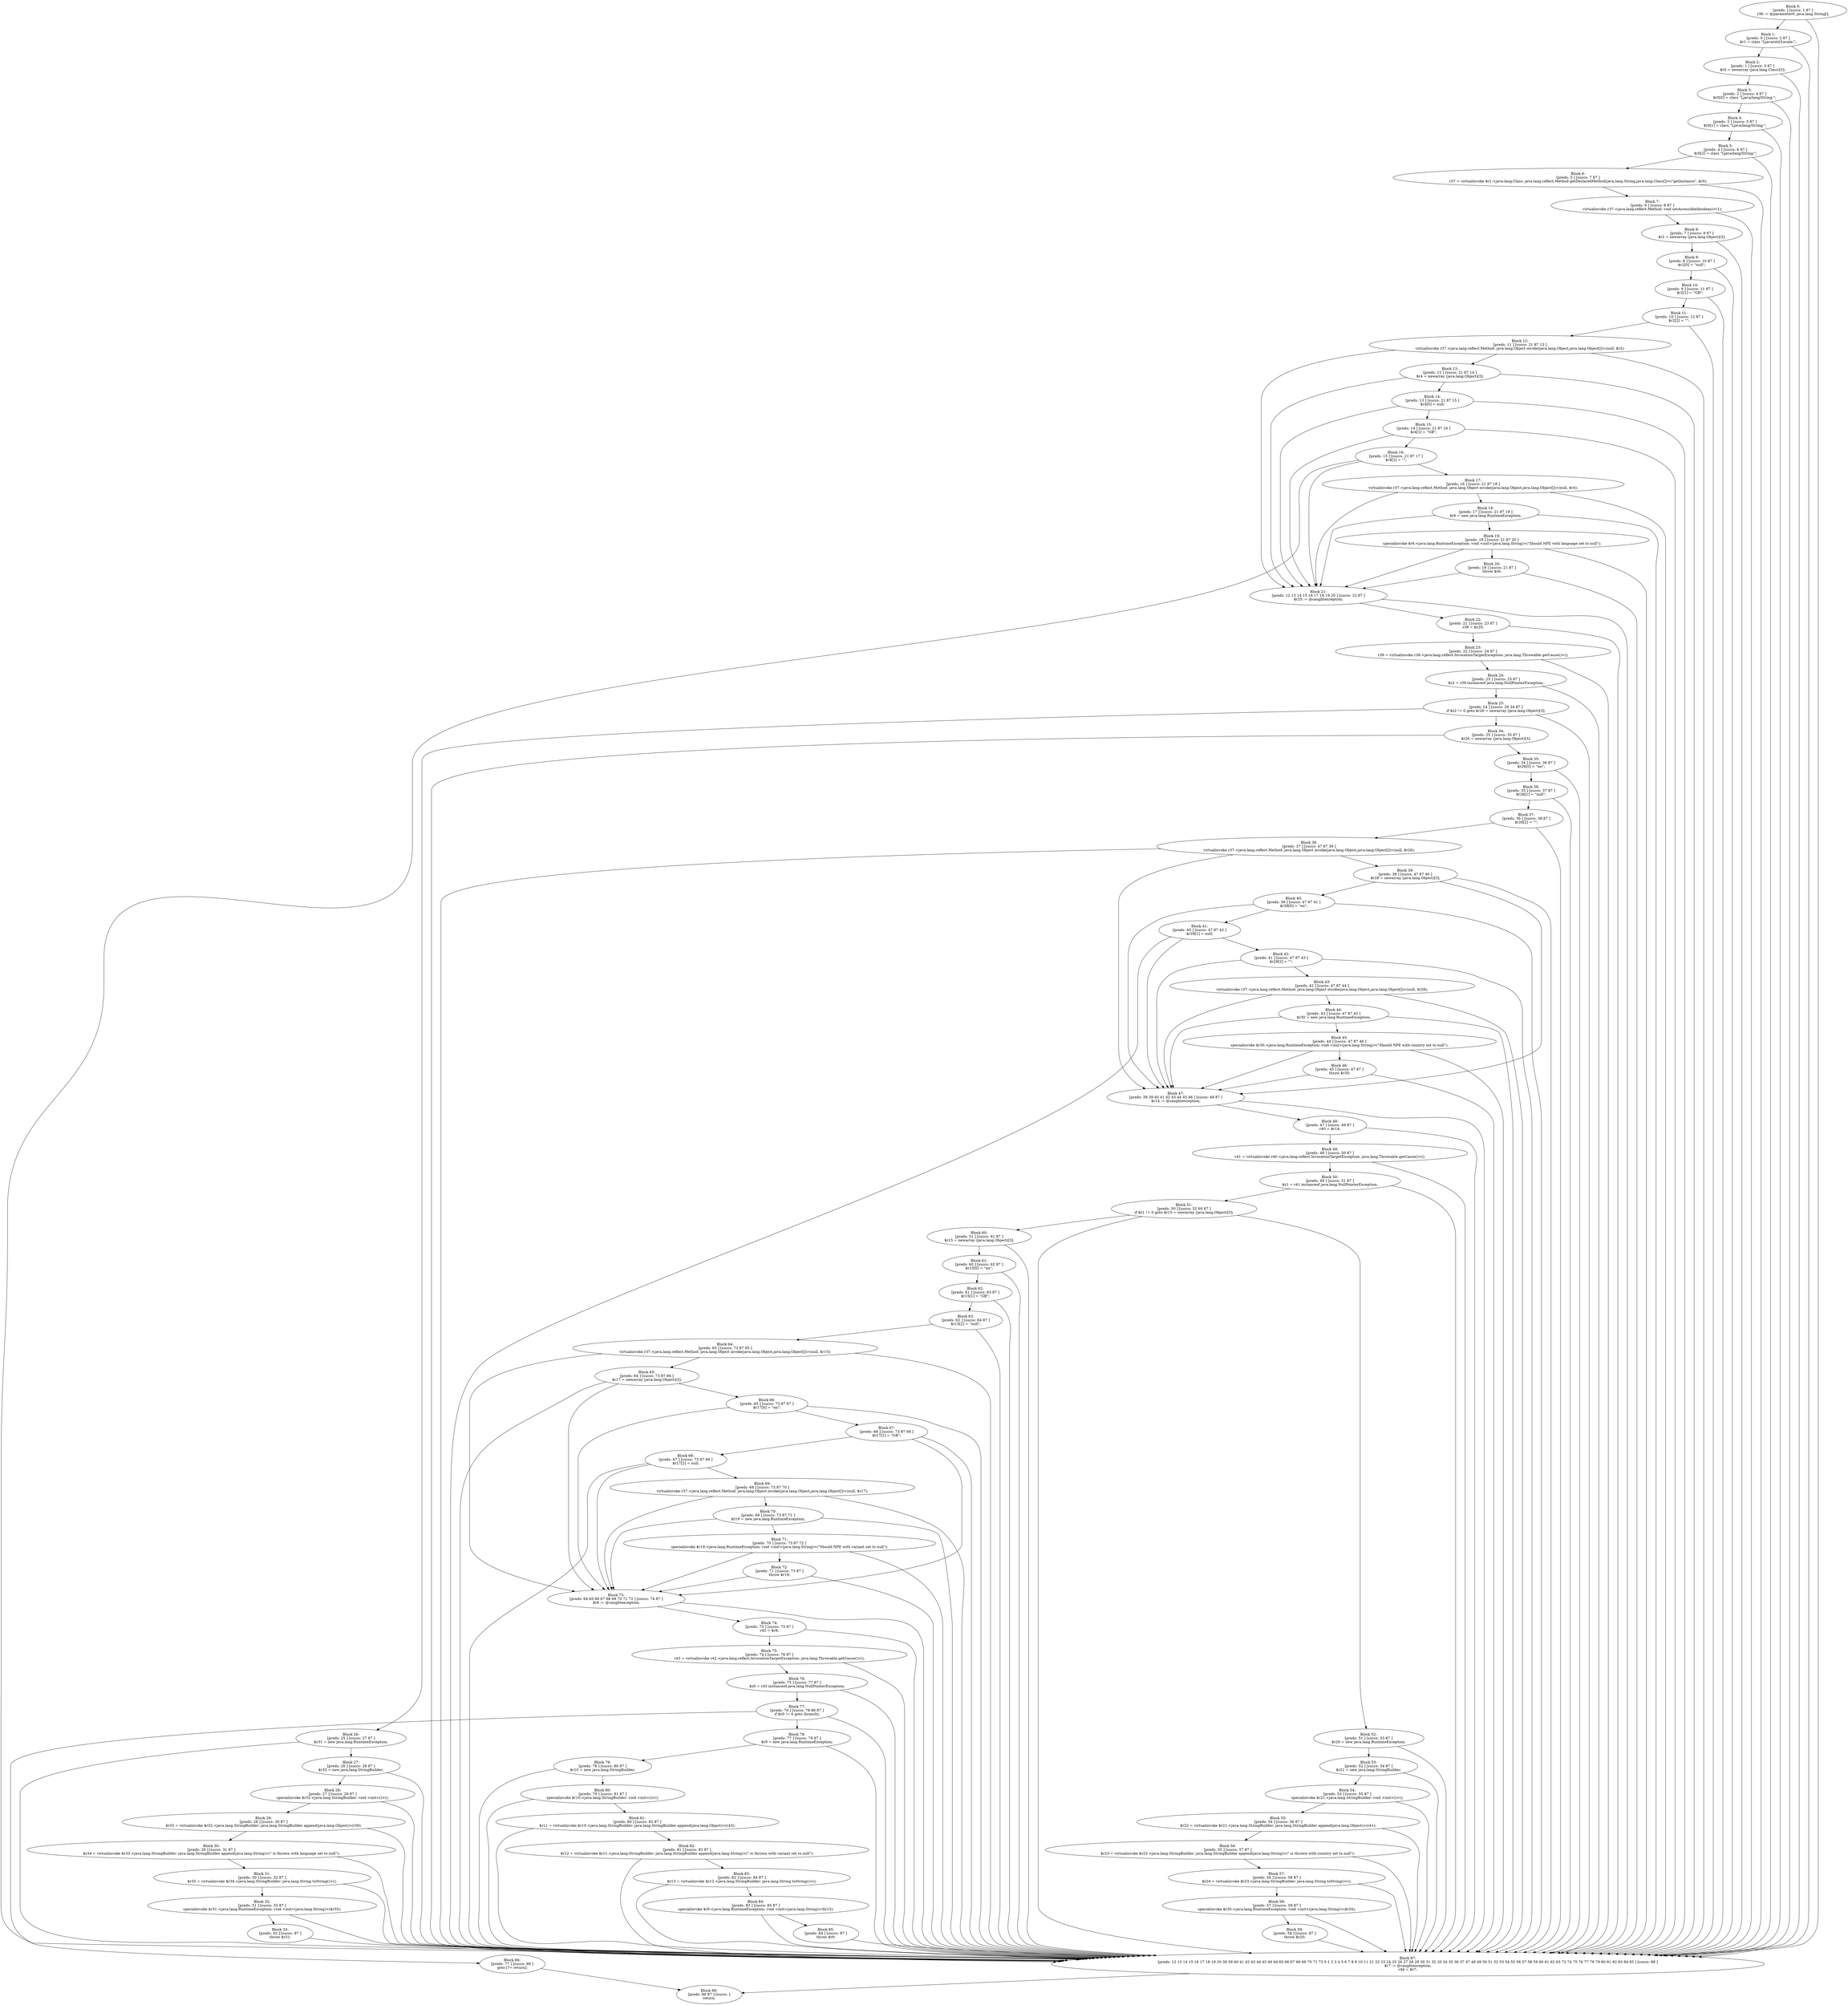 digraph "unitGraph" {
    "Block 0:
[preds: ] [succs: 1 87 ]
r36 := @parameter0: java.lang.String[];
"
    "Block 1:
[preds: 0 ] [succs: 2 87 ]
$r1 = class \"Ljava/util/Locale;\";
"
    "Block 2:
[preds: 1 ] [succs: 3 87 ]
$r0 = newarray (java.lang.Class)[3];
"
    "Block 3:
[preds: 2 ] [succs: 4 87 ]
$r0[0] = class \"Ljava/lang/String;\";
"
    "Block 4:
[preds: 3 ] [succs: 5 87 ]
$r0[1] = class \"Ljava/lang/String;\";
"
    "Block 5:
[preds: 4 ] [succs: 6 87 ]
$r0[2] = class \"Ljava/lang/String;\";
"
    "Block 6:
[preds: 5 ] [succs: 7 87 ]
r37 = virtualinvoke $r1.<java.lang.Class: java.lang.reflect.Method getDeclaredMethod(java.lang.String,java.lang.Class[])>(\"getInstance\", $r0);
"
    "Block 7:
[preds: 6 ] [succs: 8 87 ]
virtualinvoke r37.<java.lang.reflect.Method: void setAccessible(boolean)>(1);
"
    "Block 8:
[preds: 7 ] [succs: 9 87 ]
$r2 = newarray (java.lang.Object)[3];
"
    "Block 9:
[preds: 8 ] [succs: 10 87 ]
$r2[0] = \"null\";
"
    "Block 10:
[preds: 9 ] [succs: 11 87 ]
$r2[1] = \"GB\";
"
    "Block 11:
[preds: 10 ] [succs: 12 87 ]
$r2[2] = \"\";
"
    "Block 12:
[preds: 11 ] [succs: 21 87 13 ]
virtualinvoke r37.<java.lang.reflect.Method: java.lang.Object invoke(java.lang.Object,java.lang.Object[])>(null, $r2);
"
    "Block 13:
[preds: 12 ] [succs: 21 87 14 ]
$r4 = newarray (java.lang.Object)[3];
"
    "Block 14:
[preds: 13 ] [succs: 21 87 15 ]
$r4[0] = null;
"
    "Block 15:
[preds: 14 ] [succs: 21 87 16 ]
$r4[1] = \"GB\";
"
    "Block 16:
[preds: 15 ] [succs: 21 87 17 ]
$r4[2] = \"\";
"
    "Block 17:
[preds: 16 ] [succs: 21 87 18 ]
virtualinvoke r37.<java.lang.reflect.Method: java.lang.Object invoke(java.lang.Object,java.lang.Object[])>(null, $r4);
"
    "Block 18:
[preds: 17 ] [succs: 21 87 19 ]
$r6 = new java.lang.RuntimeException;
"
    "Block 19:
[preds: 18 ] [succs: 21 87 20 ]
specialinvoke $r6.<java.lang.RuntimeException: void <init>(java.lang.String)>(\"Should NPE with language set to null\");
"
    "Block 20:
[preds: 19 ] [succs: 21 87 ]
throw $r6;
"
    "Block 21:
[preds: 12 13 14 15 16 17 18 19 20 ] [succs: 22 87 ]
$r25 := @caughtexception;
"
    "Block 22:
[preds: 21 ] [succs: 23 87 ]
r38 = $r25;
"
    "Block 23:
[preds: 22 ] [succs: 24 87 ]
r39 = virtualinvoke r38.<java.lang.reflect.InvocationTargetException: java.lang.Throwable getCause()>();
"
    "Block 24:
[preds: 23 ] [succs: 25 87 ]
$z2 = r39 instanceof java.lang.NullPointerException;
"
    "Block 25:
[preds: 24 ] [succs: 26 34 87 ]
if $z2 != 0 goto $r26 = newarray (java.lang.Object)[3];
"
    "Block 26:
[preds: 25 ] [succs: 27 87 ]
$r31 = new java.lang.RuntimeException;
"
    "Block 27:
[preds: 26 ] [succs: 28 87 ]
$r32 = new java.lang.StringBuilder;
"
    "Block 28:
[preds: 27 ] [succs: 29 87 ]
specialinvoke $r32.<java.lang.StringBuilder: void <init>()>();
"
    "Block 29:
[preds: 28 ] [succs: 30 87 ]
$r33 = virtualinvoke $r32.<java.lang.StringBuilder: java.lang.StringBuilder append(java.lang.Object)>(r39);
"
    "Block 30:
[preds: 29 ] [succs: 31 87 ]
$r34 = virtualinvoke $r33.<java.lang.StringBuilder: java.lang.StringBuilder append(java.lang.String)>(\" is thrown with language set to null\");
"
    "Block 31:
[preds: 30 ] [succs: 32 87 ]
$r35 = virtualinvoke $r34.<java.lang.StringBuilder: java.lang.String toString()>();
"
    "Block 32:
[preds: 31 ] [succs: 33 87 ]
specialinvoke $r31.<java.lang.RuntimeException: void <init>(java.lang.String)>($r35);
"
    "Block 33:
[preds: 32 ] [succs: 87 ]
throw $r31;
"
    "Block 34:
[preds: 25 ] [succs: 35 87 ]
$r26 = newarray (java.lang.Object)[3];
"
    "Block 35:
[preds: 34 ] [succs: 36 87 ]
$r26[0] = \"en\";
"
    "Block 36:
[preds: 35 ] [succs: 37 87 ]
$r26[1] = \"null\";
"
    "Block 37:
[preds: 36 ] [succs: 38 87 ]
$r26[2] = \"\";
"
    "Block 38:
[preds: 37 ] [succs: 47 87 39 ]
virtualinvoke r37.<java.lang.reflect.Method: java.lang.Object invoke(java.lang.Object,java.lang.Object[])>(null, $r26);
"
    "Block 39:
[preds: 38 ] [succs: 47 87 40 ]
$r28 = newarray (java.lang.Object)[3];
"
    "Block 40:
[preds: 39 ] [succs: 47 87 41 ]
$r28[0] = \"en\";
"
    "Block 41:
[preds: 40 ] [succs: 47 87 42 ]
$r28[1] = null;
"
    "Block 42:
[preds: 41 ] [succs: 47 87 43 ]
$r28[2] = \"\";
"
    "Block 43:
[preds: 42 ] [succs: 47 87 44 ]
virtualinvoke r37.<java.lang.reflect.Method: java.lang.Object invoke(java.lang.Object,java.lang.Object[])>(null, $r28);
"
    "Block 44:
[preds: 43 ] [succs: 47 87 45 ]
$r30 = new java.lang.RuntimeException;
"
    "Block 45:
[preds: 44 ] [succs: 47 87 46 ]
specialinvoke $r30.<java.lang.RuntimeException: void <init>(java.lang.String)>(\"Should NPE with country set to null\");
"
    "Block 46:
[preds: 45 ] [succs: 47 87 ]
throw $r30;
"
    "Block 47:
[preds: 38 39 40 41 42 43 44 45 46 ] [succs: 48 87 ]
$r14 := @caughtexception;
"
    "Block 48:
[preds: 47 ] [succs: 49 87 ]
r40 = $r14;
"
    "Block 49:
[preds: 48 ] [succs: 50 87 ]
r41 = virtualinvoke r40.<java.lang.reflect.InvocationTargetException: java.lang.Throwable getCause()>();
"
    "Block 50:
[preds: 49 ] [succs: 51 87 ]
$z1 = r41 instanceof java.lang.NullPointerException;
"
    "Block 51:
[preds: 50 ] [succs: 52 60 87 ]
if $z1 != 0 goto $r15 = newarray (java.lang.Object)[3];
"
    "Block 52:
[preds: 51 ] [succs: 53 87 ]
$r20 = new java.lang.RuntimeException;
"
    "Block 53:
[preds: 52 ] [succs: 54 87 ]
$r21 = new java.lang.StringBuilder;
"
    "Block 54:
[preds: 53 ] [succs: 55 87 ]
specialinvoke $r21.<java.lang.StringBuilder: void <init>()>();
"
    "Block 55:
[preds: 54 ] [succs: 56 87 ]
$r22 = virtualinvoke $r21.<java.lang.StringBuilder: java.lang.StringBuilder append(java.lang.Object)>(r41);
"
    "Block 56:
[preds: 55 ] [succs: 57 87 ]
$r23 = virtualinvoke $r22.<java.lang.StringBuilder: java.lang.StringBuilder append(java.lang.String)>(\" is thrown with country set to null\");
"
    "Block 57:
[preds: 56 ] [succs: 58 87 ]
$r24 = virtualinvoke $r23.<java.lang.StringBuilder: java.lang.String toString()>();
"
    "Block 58:
[preds: 57 ] [succs: 59 87 ]
specialinvoke $r20.<java.lang.RuntimeException: void <init>(java.lang.String)>($r24);
"
    "Block 59:
[preds: 58 ] [succs: 87 ]
throw $r20;
"
    "Block 60:
[preds: 51 ] [succs: 61 87 ]
$r15 = newarray (java.lang.Object)[3];
"
    "Block 61:
[preds: 60 ] [succs: 62 87 ]
$r15[0] = \"en\";
"
    "Block 62:
[preds: 61 ] [succs: 63 87 ]
$r15[1] = \"GB\";
"
    "Block 63:
[preds: 62 ] [succs: 64 87 ]
$r15[2] = \"null\";
"
    "Block 64:
[preds: 63 ] [succs: 73 87 65 ]
virtualinvoke r37.<java.lang.reflect.Method: java.lang.Object invoke(java.lang.Object,java.lang.Object[])>(null, $r15);
"
    "Block 65:
[preds: 64 ] [succs: 73 87 66 ]
$r17 = newarray (java.lang.Object)[3];
"
    "Block 66:
[preds: 65 ] [succs: 73 87 67 ]
$r17[0] = \"en\";
"
    "Block 67:
[preds: 66 ] [succs: 73 87 68 ]
$r17[1] = \"GB\";
"
    "Block 68:
[preds: 67 ] [succs: 73 87 69 ]
$r17[2] = null;
"
    "Block 69:
[preds: 68 ] [succs: 73 87 70 ]
virtualinvoke r37.<java.lang.reflect.Method: java.lang.Object invoke(java.lang.Object,java.lang.Object[])>(null, $r17);
"
    "Block 70:
[preds: 69 ] [succs: 73 87 71 ]
$r19 = new java.lang.RuntimeException;
"
    "Block 71:
[preds: 70 ] [succs: 73 87 72 ]
specialinvoke $r19.<java.lang.RuntimeException: void <init>(java.lang.String)>(\"Should NPE with variant set to null\");
"
    "Block 72:
[preds: 71 ] [succs: 73 87 ]
throw $r19;
"
    "Block 73:
[preds: 64 65 66 67 68 69 70 71 72 ] [succs: 74 87 ]
$r8 := @caughtexception;
"
    "Block 74:
[preds: 73 ] [succs: 75 87 ]
r42 = $r8;
"
    "Block 75:
[preds: 74 ] [succs: 76 87 ]
r43 = virtualinvoke r42.<java.lang.reflect.InvocationTargetException: java.lang.Throwable getCause()>();
"
    "Block 76:
[preds: 75 ] [succs: 77 87 ]
$z0 = r43 instanceof java.lang.NullPointerException;
"
    "Block 77:
[preds: 76 ] [succs: 78 86 87 ]
if $z0 != 0 goto (branch);
"
    "Block 78:
[preds: 77 ] [succs: 79 87 ]
$r9 = new java.lang.RuntimeException;
"
    "Block 79:
[preds: 78 ] [succs: 80 87 ]
$r10 = new java.lang.StringBuilder;
"
    "Block 80:
[preds: 79 ] [succs: 81 87 ]
specialinvoke $r10.<java.lang.StringBuilder: void <init>()>();
"
    "Block 81:
[preds: 80 ] [succs: 82 87 ]
$r11 = virtualinvoke $r10.<java.lang.StringBuilder: java.lang.StringBuilder append(java.lang.Object)>(r43);
"
    "Block 82:
[preds: 81 ] [succs: 83 87 ]
$r12 = virtualinvoke $r11.<java.lang.StringBuilder: java.lang.StringBuilder append(java.lang.String)>(\" is thrown with variant set to null\");
"
    "Block 83:
[preds: 82 ] [succs: 84 87 ]
$r13 = virtualinvoke $r12.<java.lang.StringBuilder: java.lang.String toString()>();
"
    "Block 84:
[preds: 83 ] [succs: 85 87 ]
specialinvoke $r9.<java.lang.RuntimeException: void <init>(java.lang.String)>($r13);
"
    "Block 85:
[preds: 84 ] [succs: 87 ]
throw $r9;
"
    "Block 86:
[preds: 77 ] [succs: 88 ]
goto [?= return];
"
    "Block 87:
[preds: 12 13 14 15 16 17 18 19 20 38 39 40 41 42 43 44 45 46 64 65 66 67 68 69 70 71 72 0 1 2 3 4 5 6 7 8 9 10 11 21 22 23 24 25 26 27 28 29 30 31 32 33 34 35 36 37 47 48 49 50 51 52 53 54 55 56 57 58 59 60 61 62 63 73 74 75 76 77 78 79 80 81 82 83 84 85 ] [succs: 88 ]
$r7 := @caughtexception;
r44 = $r7;
"
    "Block 88:
[preds: 86 87 ] [succs: ]
return;
"
    "Block 0:
[preds: ] [succs: 1 87 ]
r36 := @parameter0: java.lang.String[];
"->"Block 1:
[preds: 0 ] [succs: 2 87 ]
$r1 = class \"Ljava/util/Locale;\";
";
    "Block 0:
[preds: ] [succs: 1 87 ]
r36 := @parameter0: java.lang.String[];
"->"Block 87:
[preds: 12 13 14 15 16 17 18 19 20 38 39 40 41 42 43 44 45 46 64 65 66 67 68 69 70 71 72 0 1 2 3 4 5 6 7 8 9 10 11 21 22 23 24 25 26 27 28 29 30 31 32 33 34 35 36 37 47 48 49 50 51 52 53 54 55 56 57 58 59 60 61 62 63 73 74 75 76 77 78 79 80 81 82 83 84 85 ] [succs: 88 ]
$r7 := @caughtexception;
r44 = $r7;
";
    "Block 1:
[preds: 0 ] [succs: 2 87 ]
$r1 = class \"Ljava/util/Locale;\";
"->"Block 2:
[preds: 1 ] [succs: 3 87 ]
$r0 = newarray (java.lang.Class)[3];
";
    "Block 1:
[preds: 0 ] [succs: 2 87 ]
$r1 = class \"Ljava/util/Locale;\";
"->"Block 87:
[preds: 12 13 14 15 16 17 18 19 20 38 39 40 41 42 43 44 45 46 64 65 66 67 68 69 70 71 72 0 1 2 3 4 5 6 7 8 9 10 11 21 22 23 24 25 26 27 28 29 30 31 32 33 34 35 36 37 47 48 49 50 51 52 53 54 55 56 57 58 59 60 61 62 63 73 74 75 76 77 78 79 80 81 82 83 84 85 ] [succs: 88 ]
$r7 := @caughtexception;
r44 = $r7;
";
    "Block 2:
[preds: 1 ] [succs: 3 87 ]
$r0 = newarray (java.lang.Class)[3];
"->"Block 3:
[preds: 2 ] [succs: 4 87 ]
$r0[0] = class \"Ljava/lang/String;\";
";
    "Block 2:
[preds: 1 ] [succs: 3 87 ]
$r0 = newarray (java.lang.Class)[3];
"->"Block 87:
[preds: 12 13 14 15 16 17 18 19 20 38 39 40 41 42 43 44 45 46 64 65 66 67 68 69 70 71 72 0 1 2 3 4 5 6 7 8 9 10 11 21 22 23 24 25 26 27 28 29 30 31 32 33 34 35 36 37 47 48 49 50 51 52 53 54 55 56 57 58 59 60 61 62 63 73 74 75 76 77 78 79 80 81 82 83 84 85 ] [succs: 88 ]
$r7 := @caughtexception;
r44 = $r7;
";
    "Block 3:
[preds: 2 ] [succs: 4 87 ]
$r0[0] = class \"Ljava/lang/String;\";
"->"Block 4:
[preds: 3 ] [succs: 5 87 ]
$r0[1] = class \"Ljava/lang/String;\";
";
    "Block 3:
[preds: 2 ] [succs: 4 87 ]
$r0[0] = class \"Ljava/lang/String;\";
"->"Block 87:
[preds: 12 13 14 15 16 17 18 19 20 38 39 40 41 42 43 44 45 46 64 65 66 67 68 69 70 71 72 0 1 2 3 4 5 6 7 8 9 10 11 21 22 23 24 25 26 27 28 29 30 31 32 33 34 35 36 37 47 48 49 50 51 52 53 54 55 56 57 58 59 60 61 62 63 73 74 75 76 77 78 79 80 81 82 83 84 85 ] [succs: 88 ]
$r7 := @caughtexception;
r44 = $r7;
";
    "Block 4:
[preds: 3 ] [succs: 5 87 ]
$r0[1] = class \"Ljava/lang/String;\";
"->"Block 5:
[preds: 4 ] [succs: 6 87 ]
$r0[2] = class \"Ljava/lang/String;\";
";
    "Block 4:
[preds: 3 ] [succs: 5 87 ]
$r0[1] = class \"Ljava/lang/String;\";
"->"Block 87:
[preds: 12 13 14 15 16 17 18 19 20 38 39 40 41 42 43 44 45 46 64 65 66 67 68 69 70 71 72 0 1 2 3 4 5 6 7 8 9 10 11 21 22 23 24 25 26 27 28 29 30 31 32 33 34 35 36 37 47 48 49 50 51 52 53 54 55 56 57 58 59 60 61 62 63 73 74 75 76 77 78 79 80 81 82 83 84 85 ] [succs: 88 ]
$r7 := @caughtexception;
r44 = $r7;
";
    "Block 5:
[preds: 4 ] [succs: 6 87 ]
$r0[2] = class \"Ljava/lang/String;\";
"->"Block 6:
[preds: 5 ] [succs: 7 87 ]
r37 = virtualinvoke $r1.<java.lang.Class: java.lang.reflect.Method getDeclaredMethod(java.lang.String,java.lang.Class[])>(\"getInstance\", $r0);
";
    "Block 5:
[preds: 4 ] [succs: 6 87 ]
$r0[2] = class \"Ljava/lang/String;\";
"->"Block 87:
[preds: 12 13 14 15 16 17 18 19 20 38 39 40 41 42 43 44 45 46 64 65 66 67 68 69 70 71 72 0 1 2 3 4 5 6 7 8 9 10 11 21 22 23 24 25 26 27 28 29 30 31 32 33 34 35 36 37 47 48 49 50 51 52 53 54 55 56 57 58 59 60 61 62 63 73 74 75 76 77 78 79 80 81 82 83 84 85 ] [succs: 88 ]
$r7 := @caughtexception;
r44 = $r7;
";
    "Block 6:
[preds: 5 ] [succs: 7 87 ]
r37 = virtualinvoke $r1.<java.lang.Class: java.lang.reflect.Method getDeclaredMethod(java.lang.String,java.lang.Class[])>(\"getInstance\", $r0);
"->"Block 7:
[preds: 6 ] [succs: 8 87 ]
virtualinvoke r37.<java.lang.reflect.Method: void setAccessible(boolean)>(1);
";
    "Block 6:
[preds: 5 ] [succs: 7 87 ]
r37 = virtualinvoke $r1.<java.lang.Class: java.lang.reflect.Method getDeclaredMethod(java.lang.String,java.lang.Class[])>(\"getInstance\", $r0);
"->"Block 87:
[preds: 12 13 14 15 16 17 18 19 20 38 39 40 41 42 43 44 45 46 64 65 66 67 68 69 70 71 72 0 1 2 3 4 5 6 7 8 9 10 11 21 22 23 24 25 26 27 28 29 30 31 32 33 34 35 36 37 47 48 49 50 51 52 53 54 55 56 57 58 59 60 61 62 63 73 74 75 76 77 78 79 80 81 82 83 84 85 ] [succs: 88 ]
$r7 := @caughtexception;
r44 = $r7;
";
    "Block 7:
[preds: 6 ] [succs: 8 87 ]
virtualinvoke r37.<java.lang.reflect.Method: void setAccessible(boolean)>(1);
"->"Block 8:
[preds: 7 ] [succs: 9 87 ]
$r2 = newarray (java.lang.Object)[3];
";
    "Block 7:
[preds: 6 ] [succs: 8 87 ]
virtualinvoke r37.<java.lang.reflect.Method: void setAccessible(boolean)>(1);
"->"Block 87:
[preds: 12 13 14 15 16 17 18 19 20 38 39 40 41 42 43 44 45 46 64 65 66 67 68 69 70 71 72 0 1 2 3 4 5 6 7 8 9 10 11 21 22 23 24 25 26 27 28 29 30 31 32 33 34 35 36 37 47 48 49 50 51 52 53 54 55 56 57 58 59 60 61 62 63 73 74 75 76 77 78 79 80 81 82 83 84 85 ] [succs: 88 ]
$r7 := @caughtexception;
r44 = $r7;
";
    "Block 8:
[preds: 7 ] [succs: 9 87 ]
$r2 = newarray (java.lang.Object)[3];
"->"Block 9:
[preds: 8 ] [succs: 10 87 ]
$r2[0] = \"null\";
";
    "Block 8:
[preds: 7 ] [succs: 9 87 ]
$r2 = newarray (java.lang.Object)[3];
"->"Block 87:
[preds: 12 13 14 15 16 17 18 19 20 38 39 40 41 42 43 44 45 46 64 65 66 67 68 69 70 71 72 0 1 2 3 4 5 6 7 8 9 10 11 21 22 23 24 25 26 27 28 29 30 31 32 33 34 35 36 37 47 48 49 50 51 52 53 54 55 56 57 58 59 60 61 62 63 73 74 75 76 77 78 79 80 81 82 83 84 85 ] [succs: 88 ]
$r7 := @caughtexception;
r44 = $r7;
";
    "Block 9:
[preds: 8 ] [succs: 10 87 ]
$r2[0] = \"null\";
"->"Block 10:
[preds: 9 ] [succs: 11 87 ]
$r2[1] = \"GB\";
";
    "Block 9:
[preds: 8 ] [succs: 10 87 ]
$r2[0] = \"null\";
"->"Block 87:
[preds: 12 13 14 15 16 17 18 19 20 38 39 40 41 42 43 44 45 46 64 65 66 67 68 69 70 71 72 0 1 2 3 4 5 6 7 8 9 10 11 21 22 23 24 25 26 27 28 29 30 31 32 33 34 35 36 37 47 48 49 50 51 52 53 54 55 56 57 58 59 60 61 62 63 73 74 75 76 77 78 79 80 81 82 83 84 85 ] [succs: 88 ]
$r7 := @caughtexception;
r44 = $r7;
";
    "Block 10:
[preds: 9 ] [succs: 11 87 ]
$r2[1] = \"GB\";
"->"Block 11:
[preds: 10 ] [succs: 12 87 ]
$r2[2] = \"\";
";
    "Block 10:
[preds: 9 ] [succs: 11 87 ]
$r2[1] = \"GB\";
"->"Block 87:
[preds: 12 13 14 15 16 17 18 19 20 38 39 40 41 42 43 44 45 46 64 65 66 67 68 69 70 71 72 0 1 2 3 4 5 6 7 8 9 10 11 21 22 23 24 25 26 27 28 29 30 31 32 33 34 35 36 37 47 48 49 50 51 52 53 54 55 56 57 58 59 60 61 62 63 73 74 75 76 77 78 79 80 81 82 83 84 85 ] [succs: 88 ]
$r7 := @caughtexception;
r44 = $r7;
";
    "Block 11:
[preds: 10 ] [succs: 12 87 ]
$r2[2] = \"\";
"->"Block 12:
[preds: 11 ] [succs: 21 87 13 ]
virtualinvoke r37.<java.lang.reflect.Method: java.lang.Object invoke(java.lang.Object,java.lang.Object[])>(null, $r2);
";
    "Block 11:
[preds: 10 ] [succs: 12 87 ]
$r2[2] = \"\";
"->"Block 87:
[preds: 12 13 14 15 16 17 18 19 20 38 39 40 41 42 43 44 45 46 64 65 66 67 68 69 70 71 72 0 1 2 3 4 5 6 7 8 9 10 11 21 22 23 24 25 26 27 28 29 30 31 32 33 34 35 36 37 47 48 49 50 51 52 53 54 55 56 57 58 59 60 61 62 63 73 74 75 76 77 78 79 80 81 82 83 84 85 ] [succs: 88 ]
$r7 := @caughtexception;
r44 = $r7;
";
    "Block 12:
[preds: 11 ] [succs: 21 87 13 ]
virtualinvoke r37.<java.lang.reflect.Method: java.lang.Object invoke(java.lang.Object,java.lang.Object[])>(null, $r2);
"->"Block 21:
[preds: 12 13 14 15 16 17 18 19 20 ] [succs: 22 87 ]
$r25 := @caughtexception;
";
    "Block 12:
[preds: 11 ] [succs: 21 87 13 ]
virtualinvoke r37.<java.lang.reflect.Method: java.lang.Object invoke(java.lang.Object,java.lang.Object[])>(null, $r2);
"->"Block 87:
[preds: 12 13 14 15 16 17 18 19 20 38 39 40 41 42 43 44 45 46 64 65 66 67 68 69 70 71 72 0 1 2 3 4 5 6 7 8 9 10 11 21 22 23 24 25 26 27 28 29 30 31 32 33 34 35 36 37 47 48 49 50 51 52 53 54 55 56 57 58 59 60 61 62 63 73 74 75 76 77 78 79 80 81 82 83 84 85 ] [succs: 88 ]
$r7 := @caughtexception;
r44 = $r7;
";
    "Block 12:
[preds: 11 ] [succs: 21 87 13 ]
virtualinvoke r37.<java.lang.reflect.Method: java.lang.Object invoke(java.lang.Object,java.lang.Object[])>(null, $r2);
"->"Block 13:
[preds: 12 ] [succs: 21 87 14 ]
$r4 = newarray (java.lang.Object)[3];
";
    "Block 13:
[preds: 12 ] [succs: 21 87 14 ]
$r4 = newarray (java.lang.Object)[3];
"->"Block 21:
[preds: 12 13 14 15 16 17 18 19 20 ] [succs: 22 87 ]
$r25 := @caughtexception;
";
    "Block 13:
[preds: 12 ] [succs: 21 87 14 ]
$r4 = newarray (java.lang.Object)[3];
"->"Block 87:
[preds: 12 13 14 15 16 17 18 19 20 38 39 40 41 42 43 44 45 46 64 65 66 67 68 69 70 71 72 0 1 2 3 4 5 6 7 8 9 10 11 21 22 23 24 25 26 27 28 29 30 31 32 33 34 35 36 37 47 48 49 50 51 52 53 54 55 56 57 58 59 60 61 62 63 73 74 75 76 77 78 79 80 81 82 83 84 85 ] [succs: 88 ]
$r7 := @caughtexception;
r44 = $r7;
";
    "Block 13:
[preds: 12 ] [succs: 21 87 14 ]
$r4 = newarray (java.lang.Object)[3];
"->"Block 14:
[preds: 13 ] [succs: 21 87 15 ]
$r4[0] = null;
";
    "Block 14:
[preds: 13 ] [succs: 21 87 15 ]
$r4[0] = null;
"->"Block 21:
[preds: 12 13 14 15 16 17 18 19 20 ] [succs: 22 87 ]
$r25 := @caughtexception;
";
    "Block 14:
[preds: 13 ] [succs: 21 87 15 ]
$r4[0] = null;
"->"Block 87:
[preds: 12 13 14 15 16 17 18 19 20 38 39 40 41 42 43 44 45 46 64 65 66 67 68 69 70 71 72 0 1 2 3 4 5 6 7 8 9 10 11 21 22 23 24 25 26 27 28 29 30 31 32 33 34 35 36 37 47 48 49 50 51 52 53 54 55 56 57 58 59 60 61 62 63 73 74 75 76 77 78 79 80 81 82 83 84 85 ] [succs: 88 ]
$r7 := @caughtexception;
r44 = $r7;
";
    "Block 14:
[preds: 13 ] [succs: 21 87 15 ]
$r4[0] = null;
"->"Block 15:
[preds: 14 ] [succs: 21 87 16 ]
$r4[1] = \"GB\";
";
    "Block 15:
[preds: 14 ] [succs: 21 87 16 ]
$r4[1] = \"GB\";
"->"Block 21:
[preds: 12 13 14 15 16 17 18 19 20 ] [succs: 22 87 ]
$r25 := @caughtexception;
";
    "Block 15:
[preds: 14 ] [succs: 21 87 16 ]
$r4[1] = \"GB\";
"->"Block 87:
[preds: 12 13 14 15 16 17 18 19 20 38 39 40 41 42 43 44 45 46 64 65 66 67 68 69 70 71 72 0 1 2 3 4 5 6 7 8 9 10 11 21 22 23 24 25 26 27 28 29 30 31 32 33 34 35 36 37 47 48 49 50 51 52 53 54 55 56 57 58 59 60 61 62 63 73 74 75 76 77 78 79 80 81 82 83 84 85 ] [succs: 88 ]
$r7 := @caughtexception;
r44 = $r7;
";
    "Block 15:
[preds: 14 ] [succs: 21 87 16 ]
$r4[1] = \"GB\";
"->"Block 16:
[preds: 15 ] [succs: 21 87 17 ]
$r4[2] = \"\";
";
    "Block 16:
[preds: 15 ] [succs: 21 87 17 ]
$r4[2] = \"\";
"->"Block 21:
[preds: 12 13 14 15 16 17 18 19 20 ] [succs: 22 87 ]
$r25 := @caughtexception;
";
    "Block 16:
[preds: 15 ] [succs: 21 87 17 ]
$r4[2] = \"\";
"->"Block 87:
[preds: 12 13 14 15 16 17 18 19 20 38 39 40 41 42 43 44 45 46 64 65 66 67 68 69 70 71 72 0 1 2 3 4 5 6 7 8 9 10 11 21 22 23 24 25 26 27 28 29 30 31 32 33 34 35 36 37 47 48 49 50 51 52 53 54 55 56 57 58 59 60 61 62 63 73 74 75 76 77 78 79 80 81 82 83 84 85 ] [succs: 88 ]
$r7 := @caughtexception;
r44 = $r7;
";
    "Block 16:
[preds: 15 ] [succs: 21 87 17 ]
$r4[2] = \"\";
"->"Block 17:
[preds: 16 ] [succs: 21 87 18 ]
virtualinvoke r37.<java.lang.reflect.Method: java.lang.Object invoke(java.lang.Object,java.lang.Object[])>(null, $r4);
";
    "Block 17:
[preds: 16 ] [succs: 21 87 18 ]
virtualinvoke r37.<java.lang.reflect.Method: java.lang.Object invoke(java.lang.Object,java.lang.Object[])>(null, $r4);
"->"Block 21:
[preds: 12 13 14 15 16 17 18 19 20 ] [succs: 22 87 ]
$r25 := @caughtexception;
";
    "Block 17:
[preds: 16 ] [succs: 21 87 18 ]
virtualinvoke r37.<java.lang.reflect.Method: java.lang.Object invoke(java.lang.Object,java.lang.Object[])>(null, $r4);
"->"Block 87:
[preds: 12 13 14 15 16 17 18 19 20 38 39 40 41 42 43 44 45 46 64 65 66 67 68 69 70 71 72 0 1 2 3 4 5 6 7 8 9 10 11 21 22 23 24 25 26 27 28 29 30 31 32 33 34 35 36 37 47 48 49 50 51 52 53 54 55 56 57 58 59 60 61 62 63 73 74 75 76 77 78 79 80 81 82 83 84 85 ] [succs: 88 ]
$r7 := @caughtexception;
r44 = $r7;
";
    "Block 17:
[preds: 16 ] [succs: 21 87 18 ]
virtualinvoke r37.<java.lang.reflect.Method: java.lang.Object invoke(java.lang.Object,java.lang.Object[])>(null, $r4);
"->"Block 18:
[preds: 17 ] [succs: 21 87 19 ]
$r6 = new java.lang.RuntimeException;
";
    "Block 18:
[preds: 17 ] [succs: 21 87 19 ]
$r6 = new java.lang.RuntimeException;
"->"Block 21:
[preds: 12 13 14 15 16 17 18 19 20 ] [succs: 22 87 ]
$r25 := @caughtexception;
";
    "Block 18:
[preds: 17 ] [succs: 21 87 19 ]
$r6 = new java.lang.RuntimeException;
"->"Block 87:
[preds: 12 13 14 15 16 17 18 19 20 38 39 40 41 42 43 44 45 46 64 65 66 67 68 69 70 71 72 0 1 2 3 4 5 6 7 8 9 10 11 21 22 23 24 25 26 27 28 29 30 31 32 33 34 35 36 37 47 48 49 50 51 52 53 54 55 56 57 58 59 60 61 62 63 73 74 75 76 77 78 79 80 81 82 83 84 85 ] [succs: 88 ]
$r7 := @caughtexception;
r44 = $r7;
";
    "Block 18:
[preds: 17 ] [succs: 21 87 19 ]
$r6 = new java.lang.RuntimeException;
"->"Block 19:
[preds: 18 ] [succs: 21 87 20 ]
specialinvoke $r6.<java.lang.RuntimeException: void <init>(java.lang.String)>(\"Should NPE with language set to null\");
";
    "Block 19:
[preds: 18 ] [succs: 21 87 20 ]
specialinvoke $r6.<java.lang.RuntimeException: void <init>(java.lang.String)>(\"Should NPE with language set to null\");
"->"Block 21:
[preds: 12 13 14 15 16 17 18 19 20 ] [succs: 22 87 ]
$r25 := @caughtexception;
";
    "Block 19:
[preds: 18 ] [succs: 21 87 20 ]
specialinvoke $r6.<java.lang.RuntimeException: void <init>(java.lang.String)>(\"Should NPE with language set to null\");
"->"Block 87:
[preds: 12 13 14 15 16 17 18 19 20 38 39 40 41 42 43 44 45 46 64 65 66 67 68 69 70 71 72 0 1 2 3 4 5 6 7 8 9 10 11 21 22 23 24 25 26 27 28 29 30 31 32 33 34 35 36 37 47 48 49 50 51 52 53 54 55 56 57 58 59 60 61 62 63 73 74 75 76 77 78 79 80 81 82 83 84 85 ] [succs: 88 ]
$r7 := @caughtexception;
r44 = $r7;
";
    "Block 19:
[preds: 18 ] [succs: 21 87 20 ]
specialinvoke $r6.<java.lang.RuntimeException: void <init>(java.lang.String)>(\"Should NPE with language set to null\");
"->"Block 20:
[preds: 19 ] [succs: 21 87 ]
throw $r6;
";
    "Block 20:
[preds: 19 ] [succs: 21 87 ]
throw $r6;
"->"Block 21:
[preds: 12 13 14 15 16 17 18 19 20 ] [succs: 22 87 ]
$r25 := @caughtexception;
";
    "Block 20:
[preds: 19 ] [succs: 21 87 ]
throw $r6;
"->"Block 87:
[preds: 12 13 14 15 16 17 18 19 20 38 39 40 41 42 43 44 45 46 64 65 66 67 68 69 70 71 72 0 1 2 3 4 5 6 7 8 9 10 11 21 22 23 24 25 26 27 28 29 30 31 32 33 34 35 36 37 47 48 49 50 51 52 53 54 55 56 57 58 59 60 61 62 63 73 74 75 76 77 78 79 80 81 82 83 84 85 ] [succs: 88 ]
$r7 := @caughtexception;
r44 = $r7;
";
    "Block 21:
[preds: 12 13 14 15 16 17 18 19 20 ] [succs: 22 87 ]
$r25 := @caughtexception;
"->"Block 22:
[preds: 21 ] [succs: 23 87 ]
r38 = $r25;
";
    "Block 21:
[preds: 12 13 14 15 16 17 18 19 20 ] [succs: 22 87 ]
$r25 := @caughtexception;
"->"Block 87:
[preds: 12 13 14 15 16 17 18 19 20 38 39 40 41 42 43 44 45 46 64 65 66 67 68 69 70 71 72 0 1 2 3 4 5 6 7 8 9 10 11 21 22 23 24 25 26 27 28 29 30 31 32 33 34 35 36 37 47 48 49 50 51 52 53 54 55 56 57 58 59 60 61 62 63 73 74 75 76 77 78 79 80 81 82 83 84 85 ] [succs: 88 ]
$r7 := @caughtexception;
r44 = $r7;
";
    "Block 22:
[preds: 21 ] [succs: 23 87 ]
r38 = $r25;
"->"Block 23:
[preds: 22 ] [succs: 24 87 ]
r39 = virtualinvoke r38.<java.lang.reflect.InvocationTargetException: java.lang.Throwable getCause()>();
";
    "Block 22:
[preds: 21 ] [succs: 23 87 ]
r38 = $r25;
"->"Block 87:
[preds: 12 13 14 15 16 17 18 19 20 38 39 40 41 42 43 44 45 46 64 65 66 67 68 69 70 71 72 0 1 2 3 4 5 6 7 8 9 10 11 21 22 23 24 25 26 27 28 29 30 31 32 33 34 35 36 37 47 48 49 50 51 52 53 54 55 56 57 58 59 60 61 62 63 73 74 75 76 77 78 79 80 81 82 83 84 85 ] [succs: 88 ]
$r7 := @caughtexception;
r44 = $r7;
";
    "Block 23:
[preds: 22 ] [succs: 24 87 ]
r39 = virtualinvoke r38.<java.lang.reflect.InvocationTargetException: java.lang.Throwable getCause()>();
"->"Block 24:
[preds: 23 ] [succs: 25 87 ]
$z2 = r39 instanceof java.lang.NullPointerException;
";
    "Block 23:
[preds: 22 ] [succs: 24 87 ]
r39 = virtualinvoke r38.<java.lang.reflect.InvocationTargetException: java.lang.Throwable getCause()>();
"->"Block 87:
[preds: 12 13 14 15 16 17 18 19 20 38 39 40 41 42 43 44 45 46 64 65 66 67 68 69 70 71 72 0 1 2 3 4 5 6 7 8 9 10 11 21 22 23 24 25 26 27 28 29 30 31 32 33 34 35 36 37 47 48 49 50 51 52 53 54 55 56 57 58 59 60 61 62 63 73 74 75 76 77 78 79 80 81 82 83 84 85 ] [succs: 88 ]
$r7 := @caughtexception;
r44 = $r7;
";
    "Block 24:
[preds: 23 ] [succs: 25 87 ]
$z2 = r39 instanceof java.lang.NullPointerException;
"->"Block 25:
[preds: 24 ] [succs: 26 34 87 ]
if $z2 != 0 goto $r26 = newarray (java.lang.Object)[3];
";
    "Block 24:
[preds: 23 ] [succs: 25 87 ]
$z2 = r39 instanceof java.lang.NullPointerException;
"->"Block 87:
[preds: 12 13 14 15 16 17 18 19 20 38 39 40 41 42 43 44 45 46 64 65 66 67 68 69 70 71 72 0 1 2 3 4 5 6 7 8 9 10 11 21 22 23 24 25 26 27 28 29 30 31 32 33 34 35 36 37 47 48 49 50 51 52 53 54 55 56 57 58 59 60 61 62 63 73 74 75 76 77 78 79 80 81 82 83 84 85 ] [succs: 88 ]
$r7 := @caughtexception;
r44 = $r7;
";
    "Block 25:
[preds: 24 ] [succs: 26 34 87 ]
if $z2 != 0 goto $r26 = newarray (java.lang.Object)[3];
"->"Block 26:
[preds: 25 ] [succs: 27 87 ]
$r31 = new java.lang.RuntimeException;
";
    "Block 25:
[preds: 24 ] [succs: 26 34 87 ]
if $z2 != 0 goto $r26 = newarray (java.lang.Object)[3];
"->"Block 34:
[preds: 25 ] [succs: 35 87 ]
$r26 = newarray (java.lang.Object)[3];
";
    "Block 25:
[preds: 24 ] [succs: 26 34 87 ]
if $z2 != 0 goto $r26 = newarray (java.lang.Object)[3];
"->"Block 87:
[preds: 12 13 14 15 16 17 18 19 20 38 39 40 41 42 43 44 45 46 64 65 66 67 68 69 70 71 72 0 1 2 3 4 5 6 7 8 9 10 11 21 22 23 24 25 26 27 28 29 30 31 32 33 34 35 36 37 47 48 49 50 51 52 53 54 55 56 57 58 59 60 61 62 63 73 74 75 76 77 78 79 80 81 82 83 84 85 ] [succs: 88 ]
$r7 := @caughtexception;
r44 = $r7;
";
    "Block 26:
[preds: 25 ] [succs: 27 87 ]
$r31 = new java.lang.RuntimeException;
"->"Block 27:
[preds: 26 ] [succs: 28 87 ]
$r32 = new java.lang.StringBuilder;
";
    "Block 26:
[preds: 25 ] [succs: 27 87 ]
$r31 = new java.lang.RuntimeException;
"->"Block 87:
[preds: 12 13 14 15 16 17 18 19 20 38 39 40 41 42 43 44 45 46 64 65 66 67 68 69 70 71 72 0 1 2 3 4 5 6 7 8 9 10 11 21 22 23 24 25 26 27 28 29 30 31 32 33 34 35 36 37 47 48 49 50 51 52 53 54 55 56 57 58 59 60 61 62 63 73 74 75 76 77 78 79 80 81 82 83 84 85 ] [succs: 88 ]
$r7 := @caughtexception;
r44 = $r7;
";
    "Block 27:
[preds: 26 ] [succs: 28 87 ]
$r32 = new java.lang.StringBuilder;
"->"Block 28:
[preds: 27 ] [succs: 29 87 ]
specialinvoke $r32.<java.lang.StringBuilder: void <init>()>();
";
    "Block 27:
[preds: 26 ] [succs: 28 87 ]
$r32 = new java.lang.StringBuilder;
"->"Block 87:
[preds: 12 13 14 15 16 17 18 19 20 38 39 40 41 42 43 44 45 46 64 65 66 67 68 69 70 71 72 0 1 2 3 4 5 6 7 8 9 10 11 21 22 23 24 25 26 27 28 29 30 31 32 33 34 35 36 37 47 48 49 50 51 52 53 54 55 56 57 58 59 60 61 62 63 73 74 75 76 77 78 79 80 81 82 83 84 85 ] [succs: 88 ]
$r7 := @caughtexception;
r44 = $r7;
";
    "Block 28:
[preds: 27 ] [succs: 29 87 ]
specialinvoke $r32.<java.lang.StringBuilder: void <init>()>();
"->"Block 29:
[preds: 28 ] [succs: 30 87 ]
$r33 = virtualinvoke $r32.<java.lang.StringBuilder: java.lang.StringBuilder append(java.lang.Object)>(r39);
";
    "Block 28:
[preds: 27 ] [succs: 29 87 ]
specialinvoke $r32.<java.lang.StringBuilder: void <init>()>();
"->"Block 87:
[preds: 12 13 14 15 16 17 18 19 20 38 39 40 41 42 43 44 45 46 64 65 66 67 68 69 70 71 72 0 1 2 3 4 5 6 7 8 9 10 11 21 22 23 24 25 26 27 28 29 30 31 32 33 34 35 36 37 47 48 49 50 51 52 53 54 55 56 57 58 59 60 61 62 63 73 74 75 76 77 78 79 80 81 82 83 84 85 ] [succs: 88 ]
$r7 := @caughtexception;
r44 = $r7;
";
    "Block 29:
[preds: 28 ] [succs: 30 87 ]
$r33 = virtualinvoke $r32.<java.lang.StringBuilder: java.lang.StringBuilder append(java.lang.Object)>(r39);
"->"Block 30:
[preds: 29 ] [succs: 31 87 ]
$r34 = virtualinvoke $r33.<java.lang.StringBuilder: java.lang.StringBuilder append(java.lang.String)>(\" is thrown with language set to null\");
";
    "Block 29:
[preds: 28 ] [succs: 30 87 ]
$r33 = virtualinvoke $r32.<java.lang.StringBuilder: java.lang.StringBuilder append(java.lang.Object)>(r39);
"->"Block 87:
[preds: 12 13 14 15 16 17 18 19 20 38 39 40 41 42 43 44 45 46 64 65 66 67 68 69 70 71 72 0 1 2 3 4 5 6 7 8 9 10 11 21 22 23 24 25 26 27 28 29 30 31 32 33 34 35 36 37 47 48 49 50 51 52 53 54 55 56 57 58 59 60 61 62 63 73 74 75 76 77 78 79 80 81 82 83 84 85 ] [succs: 88 ]
$r7 := @caughtexception;
r44 = $r7;
";
    "Block 30:
[preds: 29 ] [succs: 31 87 ]
$r34 = virtualinvoke $r33.<java.lang.StringBuilder: java.lang.StringBuilder append(java.lang.String)>(\" is thrown with language set to null\");
"->"Block 31:
[preds: 30 ] [succs: 32 87 ]
$r35 = virtualinvoke $r34.<java.lang.StringBuilder: java.lang.String toString()>();
";
    "Block 30:
[preds: 29 ] [succs: 31 87 ]
$r34 = virtualinvoke $r33.<java.lang.StringBuilder: java.lang.StringBuilder append(java.lang.String)>(\" is thrown with language set to null\");
"->"Block 87:
[preds: 12 13 14 15 16 17 18 19 20 38 39 40 41 42 43 44 45 46 64 65 66 67 68 69 70 71 72 0 1 2 3 4 5 6 7 8 9 10 11 21 22 23 24 25 26 27 28 29 30 31 32 33 34 35 36 37 47 48 49 50 51 52 53 54 55 56 57 58 59 60 61 62 63 73 74 75 76 77 78 79 80 81 82 83 84 85 ] [succs: 88 ]
$r7 := @caughtexception;
r44 = $r7;
";
    "Block 31:
[preds: 30 ] [succs: 32 87 ]
$r35 = virtualinvoke $r34.<java.lang.StringBuilder: java.lang.String toString()>();
"->"Block 32:
[preds: 31 ] [succs: 33 87 ]
specialinvoke $r31.<java.lang.RuntimeException: void <init>(java.lang.String)>($r35);
";
    "Block 31:
[preds: 30 ] [succs: 32 87 ]
$r35 = virtualinvoke $r34.<java.lang.StringBuilder: java.lang.String toString()>();
"->"Block 87:
[preds: 12 13 14 15 16 17 18 19 20 38 39 40 41 42 43 44 45 46 64 65 66 67 68 69 70 71 72 0 1 2 3 4 5 6 7 8 9 10 11 21 22 23 24 25 26 27 28 29 30 31 32 33 34 35 36 37 47 48 49 50 51 52 53 54 55 56 57 58 59 60 61 62 63 73 74 75 76 77 78 79 80 81 82 83 84 85 ] [succs: 88 ]
$r7 := @caughtexception;
r44 = $r7;
";
    "Block 32:
[preds: 31 ] [succs: 33 87 ]
specialinvoke $r31.<java.lang.RuntimeException: void <init>(java.lang.String)>($r35);
"->"Block 33:
[preds: 32 ] [succs: 87 ]
throw $r31;
";
    "Block 32:
[preds: 31 ] [succs: 33 87 ]
specialinvoke $r31.<java.lang.RuntimeException: void <init>(java.lang.String)>($r35);
"->"Block 87:
[preds: 12 13 14 15 16 17 18 19 20 38 39 40 41 42 43 44 45 46 64 65 66 67 68 69 70 71 72 0 1 2 3 4 5 6 7 8 9 10 11 21 22 23 24 25 26 27 28 29 30 31 32 33 34 35 36 37 47 48 49 50 51 52 53 54 55 56 57 58 59 60 61 62 63 73 74 75 76 77 78 79 80 81 82 83 84 85 ] [succs: 88 ]
$r7 := @caughtexception;
r44 = $r7;
";
    "Block 33:
[preds: 32 ] [succs: 87 ]
throw $r31;
"->"Block 87:
[preds: 12 13 14 15 16 17 18 19 20 38 39 40 41 42 43 44 45 46 64 65 66 67 68 69 70 71 72 0 1 2 3 4 5 6 7 8 9 10 11 21 22 23 24 25 26 27 28 29 30 31 32 33 34 35 36 37 47 48 49 50 51 52 53 54 55 56 57 58 59 60 61 62 63 73 74 75 76 77 78 79 80 81 82 83 84 85 ] [succs: 88 ]
$r7 := @caughtexception;
r44 = $r7;
";
    "Block 34:
[preds: 25 ] [succs: 35 87 ]
$r26 = newarray (java.lang.Object)[3];
"->"Block 35:
[preds: 34 ] [succs: 36 87 ]
$r26[0] = \"en\";
";
    "Block 34:
[preds: 25 ] [succs: 35 87 ]
$r26 = newarray (java.lang.Object)[3];
"->"Block 87:
[preds: 12 13 14 15 16 17 18 19 20 38 39 40 41 42 43 44 45 46 64 65 66 67 68 69 70 71 72 0 1 2 3 4 5 6 7 8 9 10 11 21 22 23 24 25 26 27 28 29 30 31 32 33 34 35 36 37 47 48 49 50 51 52 53 54 55 56 57 58 59 60 61 62 63 73 74 75 76 77 78 79 80 81 82 83 84 85 ] [succs: 88 ]
$r7 := @caughtexception;
r44 = $r7;
";
    "Block 35:
[preds: 34 ] [succs: 36 87 ]
$r26[0] = \"en\";
"->"Block 36:
[preds: 35 ] [succs: 37 87 ]
$r26[1] = \"null\";
";
    "Block 35:
[preds: 34 ] [succs: 36 87 ]
$r26[0] = \"en\";
"->"Block 87:
[preds: 12 13 14 15 16 17 18 19 20 38 39 40 41 42 43 44 45 46 64 65 66 67 68 69 70 71 72 0 1 2 3 4 5 6 7 8 9 10 11 21 22 23 24 25 26 27 28 29 30 31 32 33 34 35 36 37 47 48 49 50 51 52 53 54 55 56 57 58 59 60 61 62 63 73 74 75 76 77 78 79 80 81 82 83 84 85 ] [succs: 88 ]
$r7 := @caughtexception;
r44 = $r7;
";
    "Block 36:
[preds: 35 ] [succs: 37 87 ]
$r26[1] = \"null\";
"->"Block 37:
[preds: 36 ] [succs: 38 87 ]
$r26[2] = \"\";
";
    "Block 36:
[preds: 35 ] [succs: 37 87 ]
$r26[1] = \"null\";
"->"Block 87:
[preds: 12 13 14 15 16 17 18 19 20 38 39 40 41 42 43 44 45 46 64 65 66 67 68 69 70 71 72 0 1 2 3 4 5 6 7 8 9 10 11 21 22 23 24 25 26 27 28 29 30 31 32 33 34 35 36 37 47 48 49 50 51 52 53 54 55 56 57 58 59 60 61 62 63 73 74 75 76 77 78 79 80 81 82 83 84 85 ] [succs: 88 ]
$r7 := @caughtexception;
r44 = $r7;
";
    "Block 37:
[preds: 36 ] [succs: 38 87 ]
$r26[2] = \"\";
"->"Block 38:
[preds: 37 ] [succs: 47 87 39 ]
virtualinvoke r37.<java.lang.reflect.Method: java.lang.Object invoke(java.lang.Object,java.lang.Object[])>(null, $r26);
";
    "Block 37:
[preds: 36 ] [succs: 38 87 ]
$r26[2] = \"\";
"->"Block 87:
[preds: 12 13 14 15 16 17 18 19 20 38 39 40 41 42 43 44 45 46 64 65 66 67 68 69 70 71 72 0 1 2 3 4 5 6 7 8 9 10 11 21 22 23 24 25 26 27 28 29 30 31 32 33 34 35 36 37 47 48 49 50 51 52 53 54 55 56 57 58 59 60 61 62 63 73 74 75 76 77 78 79 80 81 82 83 84 85 ] [succs: 88 ]
$r7 := @caughtexception;
r44 = $r7;
";
    "Block 38:
[preds: 37 ] [succs: 47 87 39 ]
virtualinvoke r37.<java.lang.reflect.Method: java.lang.Object invoke(java.lang.Object,java.lang.Object[])>(null, $r26);
"->"Block 47:
[preds: 38 39 40 41 42 43 44 45 46 ] [succs: 48 87 ]
$r14 := @caughtexception;
";
    "Block 38:
[preds: 37 ] [succs: 47 87 39 ]
virtualinvoke r37.<java.lang.reflect.Method: java.lang.Object invoke(java.lang.Object,java.lang.Object[])>(null, $r26);
"->"Block 87:
[preds: 12 13 14 15 16 17 18 19 20 38 39 40 41 42 43 44 45 46 64 65 66 67 68 69 70 71 72 0 1 2 3 4 5 6 7 8 9 10 11 21 22 23 24 25 26 27 28 29 30 31 32 33 34 35 36 37 47 48 49 50 51 52 53 54 55 56 57 58 59 60 61 62 63 73 74 75 76 77 78 79 80 81 82 83 84 85 ] [succs: 88 ]
$r7 := @caughtexception;
r44 = $r7;
";
    "Block 38:
[preds: 37 ] [succs: 47 87 39 ]
virtualinvoke r37.<java.lang.reflect.Method: java.lang.Object invoke(java.lang.Object,java.lang.Object[])>(null, $r26);
"->"Block 39:
[preds: 38 ] [succs: 47 87 40 ]
$r28 = newarray (java.lang.Object)[3];
";
    "Block 39:
[preds: 38 ] [succs: 47 87 40 ]
$r28 = newarray (java.lang.Object)[3];
"->"Block 47:
[preds: 38 39 40 41 42 43 44 45 46 ] [succs: 48 87 ]
$r14 := @caughtexception;
";
    "Block 39:
[preds: 38 ] [succs: 47 87 40 ]
$r28 = newarray (java.lang.Object)[3];
"->"Block 87:
[preds: 12 13 14 15 16 17 18 19 20 38 39 40 41 42 43 44 45 46 64 65 66 67 68 69 70 71 72 0 1 2 3 4 5 6 7 8 9 10 11 21 22 23 24 25 26 27 28 29 30 31 32 33 34 35 36 37 47 48 49 50 51 52 53 54 55 56 57 58 59 60 61 62 63 73 74 75 76 77 78 79 80 81 82 83 84 85 ] [succs: 88 ]
$r7 := @caughtexception;
r44 = $r7;
";
    "Block 39:
[preds: 38 ] [succs: 47 87 40 ]
$r28 = newarray (java.lang.Object)[3];
"->"Block 40:
[preds: 39 ] [succs: 47 87 41 ]
$r28[0] = \"en\";
";
    "Block 40:
[preds: 39 ] [succs: 47 87 41 ]
$r28[0] = \"en\";
"->"Block 47:
[preds: 38 39 40 41 42 43 44 45 46 ] [succs: 48 87 ]
$r14 := @caughtexception;
";
    "Block 40:
[preds: 39 ] [succs: 47 87 41 ]
$r28[0] = \"en\";
"->"Block 87:
[preds: 12 13 14 15 16 17 18 19 20 38 39 40 41 42 43 44 45 46 64 65 66 67 68 69 70 71 72 0 1 2 3 4 5 6 7 8 9 10 11 21 22 23 24 25 26 27 28 29 30 31 32 33 34 35 36 37 47 48 49 50 51 52 53 54 55 56 57 58 59 60 61 62 63 73 74 75 76 77 78 79 80 81 82 83 84 85 ] [succs: 88 ]
$r7 := @caughtexception;
r44 = $r7;
";
    "Block 40:
[preds: 39 ] [succs: 47 87 41 ]
$r28[0] = \"en\";
"->"Block 41:
[preds: 40 ] [succs: 47 87 42 ]
$r28[1] = null;
";
    "Block 41:
[preds: 40 ] [succs: 47 87 42 ]
$r28[1] = null;
"->"Block 47:
[preds: 38 39 40 41 42 43 44 45 46 ] [succs: 48 87 ]
$r14 := @caughtexception;
";
    "Block 41:
[preds: 40 ] [succs: 47 87 42 ]
$r28[1] = null;
"->"Block 87:
[preds: 12 13 14 15 16 17 18 19 20 38 39 40 41 42 43 44 45 46 64 65 66 67 68 69 70 71 72 0 1 2 3 4 5 6 7 8 9 10 11 21 22 23 24 25 26 27 28 29 30 31 32 33 34 35 36 37 47 48 49 50 51 52 53 54 55 56 57 58 59 60 61 62 63 73 74 75 76 77 78 79 80 81 82 83 84 85 ] [succs: 88 ]
$r7 := @caughtexception;
r44 = $r7;
";
    "Block 41:
[preds: 40 ] [succs: 47 87 42 ]
$r28[1] = null;
"->"Block 42:
[preds: 41 ] [succs: 47 87 43 ]
$r28[2] = \"\";
";
    "Block 42:
[preds: 41 ] [succs: 47 87 43 ]
$r28[2] = \"\";
"->"Block 47:
[preds: 38 39 40 41 42 43 44 45 46 ] [succs: 48 87 ]
$r14 := @caughtexception;
";
    "Block 42:
[preds: 41 ] [succs: 47 87 43 ]
$r28[2] = \"\";
"->"Block 87:
[preds: 12 13 14 15 16 17 18 19 20 38 39 40 41 42 43 44 45 46 64 65 66 67 68 69 70 71 72 0 1 2 3 4 5 6 7 8 9 10 11 21 22 23 24 25 26 27 28 29 30 31 32 33 34 35 36 37 47 48 49 50 51 52 53 54 55 56 57 58 59 60 61 62 63 73 74 75 76 77 78 79 80 81 82 83 84 85 ] [succs: 88 ]
$r7 := @caughtexception;
r44 = $r7;
";
    "Block 42:
[preds: 41 ] [succs: 47 87 43 ]
$r28[2] = \"\";
"->"Block 43:
[preds: 42 ] [succs: 47 87 44 ]
virtualinvoke r37.<java.lang.reflect.Method: java.lang.Object invoke(java.lang.Object,java.lang.Object[])>(null, $r28);
";
    "Block 43:
[preds: 42 ] [succs: 47 87 44 ]
virtualinvoke r37.<java.lang.reflect.Method: java.lang.Object invoke(java.lang.Object,java.lang.Object[])>(null, $r28);
"->"Block 47:
[preds: 38 39 40 41 42 43 44 45 46 ] [succs: 48 87 ]
$r14 := @caughtexception;
";
    "Block 43:
[preds: 42 ] [succs: 47 87 44 ]
virtualinvoke r37.<java.lang.reflect.Method: java.lang.Object invoke(java.lang.Object,java.lang.Object[])>(null, $r28);
"->"Block 87:
[preds: 12 13 14 15 16 17 18 19 20 38 39 40 41 42 43 44 45 46 64 65 66 67 68 69 70 71 72 0 1 2 3 4 5 6 7 8 9 10 11 21 22 23 24 25 26 27 28 29 30 31 32 33 34 35 36 37 47 48 49 50 51 52 53 54 55 56 57 58 59 60 61 62 63 73 74 75 76 77 78 79 80 81 82 83 84 85 ] [succs: 88 ]
$r7 := @caughtexception;
r44 = $r7;
";
    "Block 43:
[preds: 42 ] [succs: 47 87 44 ]
virtualinvoke r37.<java.lang.reflect.Method: java.lang.Object invoke(java.lang.Object,java.lang.Object[])>(null, $r28);
"->"Block 44:
[preds: 43 ] [succs: 47 87 45 ]
$r30 = new java.lang.RuntimeException;
";
    "Block 44:
[preds: 43 ] [succs: 47 87 45 ]
$r30 = new java.lang.RuntimeException;
"->"Block 47:
[preds: 38 39 40 41 42 43 44 45 46 ] [succs: 48 87 ]
$r14 := @caughtexception;
";
    "Block 44:
[preds: 43 ] [succs: 47 87 45 ]
$r30 = new java.lang.RuntimeException;
"->"Block 87:
[preds: 12 13 14 15 16 17 18 19 20 38 39 40 41 42 43 44 45 46 64 65 66 67 68 69 70 71 72 0 1 2 3 4 5 6 7 8 9 10 11 21 22 23 24 25 26 27 28 29 30 31 32 33 34 35 36 37 47 48 49 50 51 52 53 54 55 56 57 58 59 60 61 62 63 73 74 75 76 77 78 79 80 81 82 83 84 85 ] [succs: 88 ]
$r7 := @caughtexception;
r44 = $r7;
";
    "Block 44:
[preds: 43 ] [succs: 47 87 45 ]
$r30 = new java.lang.RuntimeException;
"->"Block 45:
[preds: 44 ] [succs: 47 87 46 ]
specialinvoke $r30.<java.lang.RuntimeException: void <init>(java.lang.String)>(\"Should NPE with country set to null\");
";
    "Block 45:
[preds: 44 ] [succs: 47 87 46 ]
specialinvoke $r30.<java.lang.RuntimeException: void <init>(java.lang.String)>(\"Should NPE with country set to null\");
"->"Block 47:
[preds: 38 39 40 41 42 43 44 45 46 ] [succs: 48 87 ]
$r14 := @caughtexception;
";
    "Block 45:
[preds: 44 ] [succs: 47 87 46 ]
specialinvoke $r30.<java.lang.RuntimeException: void <init>(java.lang.String)>(\"Should NPE with country set to null\");
"->"Block 87:
[preds: 12 13 14 15 16 17 18 19 20 38 39 40 41 42 43 44 45 46 64 65 66 67 68 69 70 71 72 0 1 2 3 4 5 6 7 8 9 10 11 21 22 23 24 25 26 27 28 29 30 31 32 33 34 35 36 37 47 48 49 50 51 52 53 54 55 56 57 58 59 60 61 62 63 73 74 75 76 77 78 79 80 81 82 83 84 85 ] [succs: 88 ]
$r7 := @caughtexception;
r44 = $r7;
";
    "Block 45:
[preds: 44 ] [succs: 47 87 46 ]
specialinvoke $r30.<java.lang.RuntimeException: void <init>(java.lang.String)>(\"Should NPE with country set to null\");
"->"Block 46:
[preds: 45 ] [succs: 47 87 ]
throw $r30;
";
    "Block 46:
[preds: 45 ] [succs: 47 87 ]
throw $r30;
"->"Block 47:
[preds: 38 39 40 41 42 43 44 45 46 ] [succs: 48 87 ]
$r14 := @caughtexception;
";
    "Block 46:
[preds: 45 ] [succs: 47 87 ]
throw $r30;
"->"Block 87:
[preds: 12 13 14 15 16 17 18 19 20 38 39 40 41 42 43 44 45 46 64 65 66 67 68 69 70 71 72 0 1 2 3 4 5 6 7 8 9 10 11 21 22 23 24 25 26 27 28 29 30 31 32 33 34 35 36 37 47 48 49 50 51 52 53 54 55 56 57 58 59 60 61 62 63 73 74 75 76 77 78 79 80 81 82 83 84 85 ] [succs: 88 ]
$r7 := @caughtexception;
r44 = $r7;
";
    "Block 47:
[preds: 38 39 40 41 42 43 44 45 46 ] [succs: 48 87 ]
$r14 := @caughtexception;
"->"Block 48:
[preds: 47 ] [succs: 49 87 ]
r40 = $r14;
";
    "Block 47:
[preds: 38 39 40 41 42 43 44 45 46 ] [succs: 48 87 ]
$r14 := @caughtexception;
"->"Block 87:
[preds: 12 13 14 15 16 17 18 19 20 38 39 40 41 42 43 44 45 46 64 65 66 67 68 69 70 71 72 0 1 2 3 4 5 6 7 8 9 10 11 21 22 23 24 25 26 27 28 29 30 31 32 33 34 35 36 37 47 48 49 50 51 52 53 54 55 56 57 58 59 60 61 62 63 73 74 75 76 77 78 79 80 81 82 83 84 85 ] [succs: 88 ]
$r7 := @caughtexception;
r44 = $r7;
";
    "Block 48:
[preds: 47 ] [succs: 49 87 ]
r40 = $r14;
"->"Block 49:
[preds: 48 ] [succs: 50 87 ]
r41 = virtualinvoke r40.<java.lang.reflect.InvocationTargetException: java.lang.Throwable getCause()>();
";
    "Block 48:
[preds: 47 ] [succs: 49 87 ]
r40 = $r14;
"->"Block 87:
[preds: 12 13 14 15 16 17 18 19 20 38 39 40 41 42 43 44 45 46 64 65 66 67 68 69 70 71 72 0 1 2 3 4 5 6 7 8 9 10 11 21 22 23 24 25 26 27 28 29 30 31 32 33 34 35 36 37 47 48 49 50 51 52 53 54 55 56 57 58 59 60 61 62 63 73 74 75 76 77 78 79 80 81 82 83 84 85 ] [succs: 88 ]
$r7 := @caughtexception;
r44 = $r7;
";
    "Block 49:
[preds: 48 ] [succs: 50 87 ]
r41 = virtualinvoke r40.<java.lang.reflect.InvocationTargetException: java.lang.Throwable getCause()>();
"->"Block 50:
[preds: 49 ] [succs: 51 87 ]
$z1 = r41 instanceof java.lang.NullPointerException;
";
    "Block 49:
[preds: 48 ] [succs: 50 87 ]
r41 = virtualinvoke r40.<java.lang.reflect.InvocationTargetException: java.lang.Throwable getCause()>();
"->"Block 87:
[preds: 12 13 14 15 16 17 18 19 20 38 39 40 41 42 43 44 45 46 64 65 66 67 68 69 70 71 72 0 1 2 3 4 5 6 7 8 9 10 11 21 22 23 24 25 26 27 28 29 30 31 32 33 34 35 36 37 47 48 49 50 51 52 53 54 55 56 57 58 59 60 61 62 63 73 74 75 76 77 78 79 80 81 82 83 84 85 ] [succs: 88 ]
$r7 := @caughtexception;
r44 = $r7;
";
    "Block 50:
[preds: 49 ] [succs: 51 87 ]
$z1 = r41 instanceof java.lang.NullPointerException;
"->"Block 51:
[preds: 50 ] [succs: 52 60 87 ]
if $z1 != 0 goto $r15 = newarray (java.lang.Object)[3];
";
    "Block 50:
[preds: 49 ] [succs: 51 87 ]
$z1 = r41 instanceof java.lang.NullPointerException;
"->"Block 87:
[preds: 12 13 14 15 16 17 18 19 20 38 39 40 41 42 43 44 45 46 64 65 66 67 68 69 70 71 72 0 1 2 3 4 5 6 7 8 9 10 11 21 22 23 24 25 26 27 28 29 30 31 32 33 34 35 36 37 47 48 49 50 51 52 53 54 55 56 57 58 59 60 61 62 63 73 74 75 76 77 78 79 80 81 82 83 84 85 ] [succs: 88 ]
$r7 := @caughtexception;
r44 = $r7;
";
    "Block 51:
[preds: 50 ] [succs: 52 60 87 ]
if $z1 != 0 goto $r15 = newarray (java.lang.Object)[3];
"->"Block 52:
[preds: 51 ] [succs: 53 87 ]
$r20 = new java.lang.RuntimeException;
";
    "Block 51:
[preds: 50 ] [succs: 52 60 87 ]
if $z1 != 0 goto $r15 = newarray (java.lang.Object)[3];
"->"Block 60:
[preds: 51 ] [succs: 61 87 ]
$r15 = newarray (java.lang.Object)[3];
";
    "Block 51:
[preds: 50 ] [succs: 52 60 87 ]
if $z1 != 0 goto $r15 = newarray (java.lang.Object)[3];
"->"Block 87:
[preds: 12 13 14 15 16 17 18 19 20 38 39 40 41 42 43 44 45 46 64 65 66 67 68 69 70 71 72 0 1 2 3 4 5 6 7 8 9 10 11 21 22 23 24 25 26 27 28 29 30 31 32 33 34 35 36 37 47 48 49 50 51 52 53 54 55 56 57 58 59 60 61 62 63 73 74 75 76 77 78 79 80 81 82 83 84 85 ] [succs: 88 ]
$r7 := @caughtexception;
r44 = $r7;
";
    "Block 52:
[preds: 51 ] [succs: 53 87 ]
$r20 = new java.lang.RuntimeException;
"->"Block 53:
[preds: 52 ] [succs: 54 87 ]
$r21 = new java.lang.StringBuilder;
";
    "Block 52:
[preds: 51 ] [succs: 53 87 ]
$r20 = new java.lang.RuntimeException;
"->"Block 87:
[preds: 12 13 14 15 16 17 18 19 20 38 39 40 41 42 43 44 45 46 64 65 66 67 68 69 70 71 72 0 1 2 3 4 5 6 7 8 9 10 11 21 22 23 24 25 26 27 28 29 30 31 32 33 34 35 36 37 47 48 49 50 51 52 53 54 55 56 57 58 59 60 61 62 63 73 74 75 76 77 78 79 80 81 82 83 84 85 ] [succs: 88 ]
$r7 := @caughtexception;
r44 = $r7;
";
    "Block 53:
[preds: 52 ] [succs: 54 87 ]
$r21 = new java.lang.StringBuilder;
"->"Block 54:
[preds: 53 ] [succs: 55 87 ]
specialinvoke $r21.<java.lang.StringBuilder: void <init>()>();
";
    "Block 53:
[preds: 52 ] [succs: 54 87 ]
$r21 = new java.lang.StringBuilder;
"->"Block 87:
[preds: 12 13 14 15 16 17 18 19 20 38 39 40 41 42 43 44 45 46 64 65 66 67 68 69 70 71 72 0 1 2 3 4 5 6 7 8 9 10 11 21 22 23 24 25 26 27 28 29 30 31 32 33 34 35 36 37 47 48 49 50 51 52 53 54 55 56 57 58 59 60 61 62 63 73 74 75 76 77 78 79 80 81 82 83 84 85 ] [succs: 88 ]
$r7 := @caughtexception;
r44 = $r7;
";
    "Block 54:
[preds: 53 ] [succs: 55 87 ]
specialinvoke $r21.<java.lang.StringBuilder: void <init>()>();
"->"Block 55:
[preds: 54 ] [succs: 56 87 ]
$r22 = virtualinvoke $r21.<java.lang.StringBuilder: java.lang.StringBuilder append(java.lang.Object)>(r41);
";
    "Block 54:
[preds: 53 ] [succs: 55 87 ]
specialinvoke $r21.<java.lang.StringBuilder: void <init>()>();
"->"Block 87:
[preds: 12 13 14 15 16 17 18 19 20 38 39 40 41 42 43 44 45 46 64 65 66 67 68 69 70 71 72 0 1 2 3 4 5 6 7 8 9 10 11 21 22 23 24 25 26 27 28 29 30 31 32 33 34 35 36 37 47 48 49 50 51 52 53 54 55 56 57 58 59 60 61 62 63 73 74 75 76 77 78 79 80 81 82 83 84 85 ] [succs: 88 ]
$r7 := @caughtexception;
r44 = $r7;
";
    "Block 55:
[preds: 54 ] [succs: 56 87 ]
$r22 = virtualinvoke $r21.<java.lang.StringBuilder: java.lang.StringBuilder append(java.lang.Object)>(r41);
"->"Block 56:
[preds: 55 ] [succs: 57 87 ]
$r23 = virtualinvoke $r22.<java.lang.StringBuilder: java.lang.StringBuilder append(java.lang.String)>(\" is thrown with country set to null\");
";
    "Block 55:
[preds: 54 ] [succs: 56 87 ]
$r22 = virtualinvoke $r21.<java.lang.StringBuilder: java.lang.StringBuilder append(java.lang.Object)>(r41);
"->"Block 87:
[preds: 12 13 14 15 16 17 18 19 20 38 39 40 41 42 43 44 45 46 64 65 66 67 68 69 70 71 72 0 1 2 3 4 5 6 7 8 9 10 11 21 22 23 24 25 26 27 28 29 30 31 32 33 34 35 36 37 47 48 49 50 51 52 53 54 55 56 57 58 59 60 61 62 63 73 74 75 76 77 78 79 80 81 82 83 84 85 ] [succs: 88 ]
$r7 := @caughtexception;
r44 = $r7;
";
    "Block 56:
[preds: 55 ] [succs: 57 87 ]
$r23 = virtualinvoke $r22.<java.lang.StringBuilder: java.lang.StringBuilder append(java.lang.String)>(\" is thrown with country set to null\");
"->"Block 57:
[preds: 56 ] [succs: 58 87 ]
$r24 = virtualinvoke $r23.<java.lang.StringBuilder: java.lang.String toString()>();
";
    "Block 56:
[preds: 55 ] [succs: 57 87 ]
$r23 = virtualinvoke $r22.<java.lang.StringBuilder: java.lang.StringBuilder append(java.lang.String)>(\" is thrown with country set to null\");
"->"Block 87:
[preds: 12 13 14 15 16 17 18 19 20 38 39 40 41 42 43 44 45 46 64 65 66 67 68 69 70 71 72 0 1 2 3 4 5 6 7 8 9 10 11 21 22 23 24 25 26 27 28 29 30 31 32 33 34 35 36 37 47 48 49 50 51 52 53 54 55 56 57 58 59 60 61 62 63 73 74 75 76 77 78 79 80 81 82 83 84 85 ] [succs: 88 ]
$r7 := @caughtexception;
r44 = $r7;
";
    "Block 57:
[preds: 56 ] [succs: 58 87 ]
$r24 = virtualinvoke $r23.<java.lang.StringBuilder: java.lang.String toString()>();
"->"Block 58:
[preds: 57 ] [succs: 59 87 ]
specialinvoke $r20.<java.lang.RuntimeException: void <init>(java.lang.String)>($r24);
";
    "Block 57:
[preds: 56 ] [succs: 58 87 ]
$r24 = virtualinvoke $r23.<java.lang.StringBuilder: java.lang.String toString()>();
"->"Block 87:
[preds: 12 13 14 15 16 17 18 19 20 38 39 40 41 42 43 44 45 46 64 65 66 67 68 69 70 71 72 0 1 2 3 4 5 6 7 8 9 10 11 21 22 23 24 25 26 27 28 29 30 31 32 33 34 35 36 37 47 48 49 50 51 52 53 54 55 56 57 58 59 60 61 62 63 73 74 75 76 77 78 79 80 81 82 83 84 85 ] [succs: 88 ]
$r7 := @caughtexception;
r44 = $r7;
";
    "Block 58:
[preds: 57 ] [succs: 59 87 ]
specialinvoke $r20.<java.lang.RuntimeException: void <init>(java.lang.String)>($r24);
"->"Block 59:
[preds: 58 ] [succs: 87 ]
throw $r20;
";
    "Block 58:
[preds: 57 ] [succs: 59 87 ]
specialinvoke $r20.<java.lang.RuntimeException: void <init>(java.lang.String)>($r24);
"->"Block 87:
[preds: 12 13 14 15 16 17 18 19 20 38 39 40 41 42 43 44 45 46 64 65 66 67 68 69 70 71 72 0 1 2 3 4 5 6 7 8 9 10 11 21 22 23 24 25 26 27 28 29 30 31 32 33 34 35 36 37 47 48 49 50 51 52 53 54 55 56 57 58 59 60 61 62 63 73 74 75 76 77 78 79 80 81 82 83 84 85 ] [succs: 88 ]
$r7 := @caughtexception;
r44 = $r7;
";
    "Block 59:
[preds: 58 ] [succs: 87 ]
throw $r20;
"->"Block 87:
[preds: 12 13 14 15 16 17 18 19 20 38 39 40 41 42 43 44 45 46 64 65 66 67 68 69 70 71 72 0 1 2 3 4 5 6 7 8 9 10 11 21 22 23 24 25 26 27 28 29 30 31 32 33 34 35 36 37 47 48 49 50 51 52 53 54 55 56 57 58 59 60 61 62 63 73 74 75 76 77 78 79 80 81 82 83 84 85 ] [succs: 88 ]
$r7 := @caughtexception;
r44 = $r7;
";
    "Block 60:
[preds: 51 ] [succs: 61 87 ]
$r15 = newarray (java.lang.Object)[3];
"->"Block 61:
[preds: 60 ] [succs: 62 87 ]
$r15[0] = \"en\";
";
    "Block 60:
[preds: 51 ] [succs: 61 87 ]
$r15 = newarray (java.lang.Object)[3];
"->"Block 87:
[preds: 12 13 14 15 16 17 18 19 20 38 39 40 41 42 43 44 45 46 64 65 66 67 68 69 70 71 72 0 1 2 3 4 5 6 7 8 9 10 11 21 22 23 24 25 26 27 28 29 30 31 32 33 34 35 36 37 47 48 49 50 51 52 53 54 55 56 57 58 59 60 61 62 63 73 74 75 76 77 78 79 80 81 82 83 84 85 ] [succs: 88 ]
$r7 := @caughtexception;
r44 = $r7;
";
    "Block 61:
[preds: 60 ] [succs: 62 87 ]
$r15[0] = \"en\";
"->"Block 62:
[preds: 61 ] [succs: 63 87 ]
$r15[1] = \"GB\";
";
    "Block 61:
[preds: 60 ] [succs: 62 87 ]
$r15[0] = \"en\";
"->"Block 87:
[preds: 12 13 14 15 16 17 18 19 20 38 39 40 41 42 43 44 45 46 64 65 66 67 68 69 70 71 72 0 1 2 3 4 5 6 7 8 9 10 11 21 22 23 24 25 26 27 28 29 30 31 32 33 34 35 36 37 47 48 49 50 51 52 53 54 55 56 57 58 59 60 61 62 63 73 74 75 76 77 78 79 80 81 82 83 84 85 ] [succs: 88 ]
$r7 := @caughtexception;
r44 = $r7;
";
    "Block 62:
[preds: 61 ] [succs: 63 87 ]
$r15[1] = \"GB\";
"->"Block 63:
[preds: 62 ] [succs: 64 87 ]
$r15[2] = \"null\";
";
    "Block 62:
[preds: 61 ] [succs: 63 87 ]
$r15[1] = \"GB\";
"->"Block 87:
[preds: 12 13 14 15 16 17 18 19 20 38 39 40 41 42 43 44 45 46 64 65 66 67 68 69 70 71 72 0 1 2 3 4 5 6 7 8 9 10 11 21 22 23 24 25 26 27 28 29 30 31 32 33 34 35 36 37 47 48 49 50 51 52 53 54 55 56 57 58 59 60 61 62 63 73 74 75 76 77 78 79 80 81 82 83 84 85 ] [succs: 88 ]
$r7 := @caughtexception;
r44 = $r7;
";
    "Block 63:
[preds: 62 ] [succs: 64 87 ]
$r15[2] = \"null\";
"->"Block 64:
[preds: 63 ] [succs: 73 87 65 ]
virtualinvoke r37.<java.lang.reflect.Method: java.lang.Object invoke(java.lang.Object,java.lang.Object[])>(null, $r15);
";
    "Block 63:
[preds: 62 ] [succs: 64 87 ]
$r15[2] = \"null\";
"->"Block 87:
[preds: 12 13 14 15 16 17 18 19 20 38 39 40 41 42 43 44 45 46 64 65 66 67 68 69 70 71 72 0 1 2 3 4 5 6 7 8 9 10 11 21 22 23 24 25 26 27 28 29 30 31 32 33 34 35 36 37 47 48 49 50 51 52 53 54 55 56 57 58 59 60 61 62 63 73 74 75 76 77 78 79 80 81 82 83 84 85 ] [succs: 88 ]
$r7 := @caughtexception;
r44 = $r7;
";
    "Block 64:
[preds: 63 ] [succs: 73 87 65 ]
virtualinvoke r37.<java.lang.reflect.Method: java.lang.Object invoke(java.lang.Object,java.lang.Object[])>(null, $r15);
"->"Block 73:
[preds: 64 65 66 67 68 69 70 71 72 ] [succs: 74 87 ]
$r8 := @caughtexception;
";
    "Block 64:
[preds: 63 ] [succs: 73 87 65 ]
virtualinvoke r37.<java.lang.reflect.Method: java.lang.Object invoke(java.lang.Object,java.lang.Object[])>(null, $r15);
"->"Block 87:
[preds: 12 13 14 15 16 17 18 19 20 38 39 40 41 42 43 44 45 46 64 65 66 67 68 69 70 71 72 0 1 2 3 4 5 6 7 8 9 10 11 21 22 23 24 25 26 27 28 29 30 31 32 33 34 35 36 37 47 48 49 50 51 52 53 54 55 56 57 58 59 60 61 62 63 73 74 75 76 77 78 79 80 81 82 83 84 85 ] [succs: 88 ]
$r7 := @caughtexception;
r44 = $r7;
";
    "Block 64:
[preds: 63 ] [succs: 73 87 65 ]
virtualinvoke r37.<java.lang.reflect.Method: java.lang.Object invoke(java.lang.Object,java.lang.Object[])>(null, $r15);
"->"Block 65:
[preds: 64 ] [succs: 73 87 66 ]
$r17 = newarray (java.lang.Object)[3];
";
    "Block 65:
[preds: 64 ] [succs: 73 87 66 ]
$r17 = newarray (java.lang.Object)[3];
"->"Block 73:
[preds: 64 65 66 67 68 69 70 71 72 ] [succs: 74 87 ]
$r8 := @caughtexception;
";
    "Block 65:
[preds: 64 ] [succs: 73 87 66 ]
$r17 = newarray (java.lang.Object)[3];
"->"Block 87:
[preds: 12 13 14 15 16 17 18 19 20 38 39 40 41 42 43 44 45 46 64 65 66 67 68 69 70 71 72 0 1 2 3 4 5 6 7 8 9 10 11 21 22 23 24 25 26 27 28 29 30 31 32 33 34 35 36 37 47 48 49 50 51 52 53 54 55 56 57 58 59 60 61 62 63 73 74 75 76 77 78 79 80 81 82 83 84 85 ] [succs: 88 ]
$r7 := @caughtexception;
r44 = $r7;
";
    "Block 65:
[preds: 64 ] [succs: 73 87 66 ]
$r17 = newarray (java.lang.Object)[3];
"->"Block 66:
[preds: 65 ] [succs: 73 87 67 ]
$r17[0] = \"en\";
";
    "Block 66:
[preds: 65 ] [succs: 73 87 67 ]
$r17[0] = \"en\";
"->"Block 73:
[preds: 64 65 66 67 68 69 70 71 72 ] [succs: 74 87 ]
$r8 := @caughtexception;
";
    "Block 66:
[preds: 65 ] [succs: 73 87 67 ]
$r17[0] = \"en\";
"->"Block 87:
[preds: 12 13 14 15 16 17 18 19 20 38 39 40 41 42 43 44 45 46 64 65 66 67 68 69 70 71 72 0 1 2 3 4 5 6 7 8 9 10 11 21 22 23 24 25 26 27 28 29 30 31 32 33 34 35 36 37 47 48 49 50 51 52 53 54 55 56 57 58 59 60 61 62 63 73 74 75 76 77 78 79 80 81 82 83 84 85 ] [succs: 88 ]
$r7 := @caughtexception;
r44 = $r7;
";
    "Block 66:
[preds: 65 ] [succs: 73 87 67 ]
$r17[0] = \"en\";
"->"Block 67:
[preds: 66 ] [succs: 73 87 68 ]
$r17[1] = \"GB\";
";
    "Block 67:
[preds: 66 ] [succs: 73 87 68 ]
$r17[1] = \"GB\";
"->"Block 73:
[preds: 64 65 66 67 68 69 70 71 72 ] [succs: 74 87 ]
$r8 := @caughtexception;
";
    "Block 67:
[preds: 66 ] [succs: 73 87 68 ]
$r17[1] = \"GB\";
"->"Block 87:
[preds: 12 13 14 15 16 17 18 19 20 38 39 40 41 42 43 44 45 46 64 65 66 67 68 69 70 71 72 0 1 2 3 4 5 6 7 8 9 10 11 21 22 23 24 25 26 27 28 29 30 31 32 33 34 35 36 37 47 48 49 50 51 52 53 54 55 56 57 58 59 60 61 62 63 73 74 75 76 77 78 79 80 81 82 83 84 85 ] [succs: 88 ]
$r7 := @caughtexception;
r44 = $r7;
";
    "Block 67:
[preds: 66 ] [succs: 73 87 68 ]
$r17[1] = \"GB\";
"->"Block 68:
[preds: 67 ] [succs: 73 87 69 ]
$r17[2] = null;
";
    "Block 68:
[preds: 67 ] [succs: 73 87 69 ]
$r17[2] = null;
"->"Block 73:
[preds: 64 65 66 67 68 69 70 71 72 ] [succs: 74 87 ]
$r8 := @caughtexception;
";
    "Block 68:
[preds: 67 ] [succs: 73 87 69 ]
$r17[2] = null;
"->"Block 87:
[preds: 12 13 14 15 16 17 18 19 20 38 39 40 41 42 43 44 45 46 64 65 66 67 68 69 70 71 72 0 1 2 3 4 5 6 7 8 9 10 11 21 22 23 24 25 26 27 28 29 30 31 32 33 34 35 36 37 47 48 49 50 51 52 53 54 55 56 57 58 59 60 61 62 63 73 74 75 76 77 78 79 80 81 82 83 84 85 ] [succs: 88 ]
$r7 := @caughtexception;
r44 = $r7;
";
    "Block 68:
[preds: 67 ] [succs: 73 87 69 ]
$r17[2] = null;
"->"Block 69:
[preds: 68 ] [succs: 73 87 70 ]
virtualinvoke r37.<java.lang.reflect.Method: java.lang.Object invoke(java.lang.Object,java.lang.Object[])>(null, $r17);
";
    "Block 69:
[preds: 68 ] [succs: 73 87 70 ]
virtualinvoke r37.<java.lang.reflect.Method: java.lang.Object invoke(java.lang.Object,java.lang.Object[])>(null, $r17);
"->"Block 73:
[preds: 64 65 66 67 68 69 70 71 72 ] [succs: 74 87 ]
$r8 := @caughtexception;
";
    "Block 69:
[preds: 68 ] [succs: 73 87 70 ]
virtualinvoke r37.<java.lang.reflect.Method: java.lang.Object invoke(java.lang.Object,java.lang.Object[])>(null, $r17);
"->"Block 87:
[preds: 12 13 14 15 16 17 18 19 20 38 39 40 41 42 43 44 45 46 64 65 66 67 68 69 70 71 72 0 1 2 3 4 5 6 7 8 9 10 11 21 22 23 24 25 26 27 28 29 30 31 32 33 34 35 36 37 47 48 49 50 51 52 53 54 55 56 57 58 59 60 61 62 63 73 74 75 76 77 78 79 80 81 82 83 84 85 ] [succs: 88 ]
$r7 := @caughtexception;
r44 = $r7;
";
    "Block 69:
[preds: 68 ] [succs: 73 87 70 ]
virtualinvoke r37.<java.lang.reflect.Method: java.lang.Object invoke(java.lang.Object,java.lang.Object[])>(null, $r17);
"->"Block 70:
[preds: 69 ] [succs: 73 87 71 ]
$r19 = new java.lang.RuntimeException;
";
    "Block 70:
[preds: 69 ] [succs: 73 87 71 ]
$r19 = new java.lang.RuntimeException;
"->"Block 73:
[preds: 64 65 66 67 68 69 70 71 72 ] [succs: 74 87 ]
$r8 := @caughtexception;
";
    "Block 70:
[preds: 69 ] [succs: 73 87 71 ]
$r19 = new java.lang.RuntimeException;
"->"Block 87:
[preds: 12 13 14 15 16 17 18 19 20 38 39 40 41 42 43 44 45 46 64 65 66 67 68 69 70 71 72 0 1 2 3 4 5 6 7 8 9 10 11 21 22 23 24 25 26 27 28 29 30 31 32 33 34 35 36 37 47 48 49 50 51 52 53 54 55 56 57 58 59 60 61 62 63 73 74 75 76 77 78 79 80 81 82 83 84 85 ] [succs: 88 ]
$r7 := @caughtexception;
r44 = $r7;
";
    "Block 70:
[preds: 69 ] [succs: 73 87 71 ]
$r19 = new java.lang.RuntimeException;
"->"Block 71:
[preds: 70 ] [succs: 73 87 72 ]
specialinvoke $r19.<java.lang.RuntimeException: void <init>(java.lang.String)>(\"Should NPE with variant set to null\");
";
    "Block 71:
[preds: 70 ] [succs: 73 87 72 ]
specialinvoke $r19.<java.lang.RuntimeException: void <init>(java.lang.String)>(\"Should NPE with variant set to null\");
"->"Block 73:
[preds: 64 65 66 67 68 69 70 71 72 ] [succs: 74 87 ]
$r8 := @caughtexception;
";
    "Block 71:
[preds: 70 ] [succs: 73 87 72 ]
specialinvoke $r19.<java.lang.RuntimeException: void <init>(java.lang.String)>(\"Should NPE with variant set to null\");
"->"Block 87:
[preds: 12 13 14 15 16 17 18 19 20 38 39 40 41 42 43 44 45 46 64 65 66 67 68 69 70 71 72 0 1 2 3 4 5 6 7 8 9 10 11 21 22 23 24 25 26 27 28 29 30 31 32 33 34 35 36 37 47 48 49 50 51 52 53 54 55 56 57 58 59 60 61 62 63 73 74 75 76 77 78 79 80 81 82 83 84 85 ] [succs: 88 ]
$r7 := @caughtexception;
r44 = $r7;
";
    "Block 71:
[preds: 70 ] [succs: 73 87 72 ]
specialinvoke $r19.<java.lang.RuntimeException: void <init>(java.lang.String)>(\"Should NPE with variant set to null\");
"->"Block 72:
[preds: 71 ] [succs: 73 87 ]
throw $r19;
";
    "Block 72:
[preds: 71 ] [succs: 73 87 ]
throw $r19;
"->"Block 73:
[preds: 64 65 66 67 68 69 70 71 72 ] [succs: 74 87 ]
$r8 := @caughtexception;
";
    "Block 72:
[preds: 71 ] [succs: 73 87 ]
throw $r19;
"->"Block 87:
[preds: 12 13 14 15 16 17 18 19 20 38 39 40 41 42 43 44 45 46 64 65 66 67 68 69 70 71 72 0 1 2 3 4 5 6 7 8 9 10 11 21 22 23 24 25 26 27 28 29 30 31 32 33 34 35 36 37 47 48 49 50 51 52 53 54 55 56 57 58 59 60 61 62 63 73 74 75 76 77 78 79 80 81 82 83 84 85 ] [succs: 88 ]
$r7 := @caughtexception;
r44 = $r7;
";
    "Block 73:
[preds: 64 65 66 67 68 69 70 71 72 ] [succs: 74 87 ]
$r8 := @caughtexception;
"->"Block 74:
[preds: 73 ] [succs: 75 87 ]
r42 = $r8;
";
    "Block 73:
[preds: 64 65 66 67 68 69 70 71 72 ] [succs: 74 87 ]
$r8 := @caughtexception;
"->"Block 87:
[preds: 12 13 14 15 16 17 18 19 20 38 39 40 41 42 43 44 45 46 64 65 66 67 68 69 70 71 72 0 1 2 3 4 5 6 7 8 9 10 11 21 22 23 24 25 26 27 28 29 30 31 32 33 34 35 36 37 47 48 49 50 51 52 53 54 55 56 57 58 59 60 61 62 63 73 74 75 76 77 78 79 80 81 82 83 84 85 ] [succs: 88 ]
$r7 := @caughtexception;
r44 = $r7;
";
    "Block 74:
[preds: 73 ] [succs: 75 87 ]
r42 = $r8;
"->"Block 75:
[preds: 74 ] [succs: 76 87 ]
r43 = virtualinvoke r42.<java.lang.reflect.InvocationTargetException: java.lang.Throwable getCause()>();
";
    "Block 74:
[preds: 73 ] [succs: 75 87 ]
r42 = $r8;
"->"Block 87:
[preds: 12 13 14 15 16 17 18 19 20 38 39 40 41 42 43 44 45 46 64 65 66 67 68 69 70 71 72 0 1 2 3 4 5 6 7 8 9 10 11 21 22 23 24 25 26 27 28 29 30 31 32 33 34 35 36 37 47 48 49 50 51 52 53 54 55 56 57 58 59 60 61 62 63 73 74 75 76 77 78 79 80 81 82 83 84 85 ] [succs: 88 ]
$r7 := @caughtexception;
r44 = $r7;
";
    "Block 75:
[preds: 74 ] [succs: 76 87 ]
r43 = virtualinvoke r42.<java.lang.reflect.InvocationTargetException: java.lang.Throwable getCause()>();
"->"Block 76:
[preds: 75 ] [succs: 77 87 ]
$z0 = r43 instanceof java.lang.NullPointerException;
";
    "Block 75:
[preds: 74 ] [succs: 76 87 ]
r43 = virtualinvoke r42.<java.lang.reflect.InvocationTargetException: java.lang.Throwable getCause()>();
"->"Block 87:
[preds: 12 13 14 15 16 17 18 19 20 38 39 40 41 42 43 44 45 46 64 65 66 67 68 69 70 71 72 0 1 2 3 4 5 6 7 8 9 10 11 21 22 23 24 25 26 27 28 29 30 31 32 33 34 35 36 37 47 48 49 50 51 52 53 54 55 56 57 58 59 60 61 62 63 73 74 75 76 77 78 79 80 81 82 83 84 85 ] [succs: 88 ]
$r7 := @caughtexception;
r44 = $r7;
";
    "Block 76:
[preds: 75 ] [succs: 77 87 ]
$z0 = r43 instanceof java.lang.NullPointerException;
"->"Block 77:
[preds: 76 ] [succs: 78 86 87 ]
if $z0 != 0 goto (branch);
";
    "Block 76:
[preds: 75 ] [succs: 77 87 ]
$z0 = r43 instanceof java.lang.NullPointerException;
"->"Block 87:
[preds: 12 13 14 15 16 17 18 19 20 38 39 40 41 42 43 44 45 46 64 65 66 67 68 69 70 71 72 0 1 2 3 4 5 6 7 8 9 10 11 21 22 23 24 25 26 27 28 29 30 31 32 33 34 35 36 37 47 48 49 50 51 52 53 54 55 56 57 58 59 60 61 62 63 73 74 75 76 77 78 79 80 81 82 83 84 85 ] [succs: 88 ]
$r7 := @caughtexception;
r44 = $r7;
";
    "Block 77:
[preds: 76 ] [succs: 78 86 87 ]
if $z0 != 0 goto (branch);
"->"Block 78:
[preds: 77 ] [succs: 79 87 ]
$r9 = new java.lang.RuntimeException;
";
    "Block 77:
[preds: 76 ] [succs: 78 86 87 ]
if $z0 != 0 goto (branch);
"->"Block 86:
[preds: 77 ] [succs: 88 ]
goto [?= return];
";
    "Block 77:
[preds: 76 ] [succs: 78 86 87 ]
if $z0 != 0 goto (branch);
"->"Block 87:
[preds: 12 13 14 15 16 17 18 19 20 38 39 40 41 42 43 44 45 46 64 65 66 67 68 69 70 71 72 0 1 2 3 4 5 6 7 8 9 10 11 21 22 23 24 25 26 27 28 29 30 31 32 33 34 35 36 37 47 48 49 50 51 52 53 54 55 56 57 58 59 60 61 62 63 73 74 75 76 77 78 79 80 81 82 83 84 85 ] [succs: 88 ]
$r7 := @caughtexception;
r44 = $r7;
";
    "Block 78:
[preds: 77 ] [succs: 79 87 ]
$r9 = new java.lang.RuntimeException;
"->"Block 79:
[preds: 78 ] [succs: 80 87 ]
$r10 = new java.lang.StringBuilder;
";
    "Block 78:
[preds: 77 ] [succs: 79 87 ]
$r9 = new java.lang.RuntimeException;
"->"Block 87:
[preds: 12 13 14 15 16 17 18 19 20 38 39 40 41 42 43 44 45 46 64 65 66 67 68 69 70 71 72 0 1 2 3 4 5 6 7 8 9 10 11 21 22 23 24 25 26 27 28 29 30 31 32 33 34 35 36 37 47 48 49 50 51 52 53 54 55 56 57 58 59 60 61 62 63 73 74 75 76 77 78 79 80 81 82 83 84 85 ] [succs: 88 ]
$r7 := @caughtexception;
r44 = $r7;
";
    "Block 79:
[preds: 78 ] [succs: 80 87 ]
$r10 = new java.lang.StringBuilder;
"->"Block 80:
[preds: 79 ] [succs: 81 87 ]
specialinvoke $r10.<java.lang.StringBuilder: void <init>()>();
";
    "Block 79:
[preds: 78 ] [succs: 80 87 ]
$r10 = new java.lang.StringBuilder;
"->"Block 87:
[preds: 12 13 14 15 16 17 18 19 20 38 39 40 41 42 43 44 45 46 64 65 66 67 68 69 70 71 72 0 1 2 3 4 5 6 7 8 9 10 11 21 22 23 24 25 26 27 28 29 30 31 32 33 34 35 36 37 47 48 49 50 51 52 53 54 55 56 57 58 59 60 61 62 63 73 74 75 76 77 78 79 80 81 82 83 84 85 ] [succs: 88 ]
$r7 := @caughtexception;
r44 = $r7;
";
    "Block 80:
[preds: 79 ] [succs: 81 87 ]
specialinvoke $r10.<java.lang.StringBuilder: void <init>()>();
"->"Block 81:
[preds: 80 ] [succs: 82 87 ]
$r11 = virtualinvoke $r10.<java.lang.StringBuilder: java.lang.StringBuilder append(java.lang.Object)>(r43);
";
    "Block 80:
[preds: 79 ] [succs: 81 87 ]
specialinvoke $r10.<java.lang.StringBuilder: void <init>()>();
"->"Block 87:
[preds: 12 13 14 15 16 17 18 19 20 38 39 40 41 42 43 44 45 46 64 65 66 67 68 69 70 71 72 0 1 2 3 4 5 6 7 8 9 10 11 21 22 23 24 25 26 27 28 29 30 31 32 33 34 35 36 37 47 48 49 50 51 52 53 54 55 56 57 58 59 60 61 62 63 73 74 75 76 77 78 79 80 81 82 83 84 85 ] [succs: 88 ]
$r7 := @caughtexception;
r44 = $r7;
";
    "Block 81:
[preds: 80 ] [succs: 82 87 ]
$r11 = virtualinvoke $r10.<java.lang.StringBuilder: java.lang.StringBuilder append(java.lang.Object)>(r43);
"->"Block 82:
[preds: 81 ] [succs: 83 87 ]
$r12 = virtualinvoke $r11.<java.lang.StringBuilder: java.lang.StringBuilder append(java.lang.String)>(\" is thrown with variant set to null\");
";
    "Block 81:
[preds: 80 ] [succs: 82 87 ]
$r11 = virtualinvoke $r10.<java.lang.StringBuilder: java.lang.StringBuilder append(java.lang.Object)>(r43);
"->"Block 87:
[preds: 12 13 14 15 16 17 18 19 20 38 39 40 41 42 43 44 45 46 64 65 66 67 68 69 70 71 72 0 1 2 3 4 5 6 7 8 9 10 11 21 22 23 24 25 26 27 28 29 30 31 32 33 34 35 36 37 47 48 49 50 51 52 53 54 55 56 57 58 59 60 61 62 63 73 74 75 76 77 78 79 80 81 82 83 84 85 ] [succs: 88 ]
$r7 := @caughtexception;
r44 = $r7;
";
    "Block 82:
[preds: 81 ] [succs: 83 87 ]
$r12 = virtualinvoke $r11.<java.lang.StringBuilder: java.lang.StringBuilder append(java.lang.String)>(\" is thrown with variant set to null\");
"->"Block 83:
[preds: 82 ] [succs: 84 87 ]
$r13 = virtualinvoke $r12.<java.lang.StringBuilder: java.lang.String toString()>();
";
    "Block 82:
[preds: 81 ] [succs: 83 87 ]
$r12 = virtualinvoke $r11.<java.lang.StringBuilder: java.lang.StringBuilder append(java.lang.String)>(\" is thrown with variant set to null\");
"->"Block 87:
[preds: 12 13 14 15 16 17 18 19 20 38 39 40 41 42 43 44 45 46 64 65 66 67 68 69 70 71 72 0 1 2 3 4 5 6 7 8 9 10 11 21 22 23 24 25 26 27 28 29 30 31 32 33 34 35 36 37 47 48 49 50 51 52 53 54 55 56 57 58 59 60 61 62 63 73 74 75 76 77 78 79 80 81 82 83 84 85 ] [succs: 88 ]
$r7 := @caughtexception;
r44 = $r7;
";
    "Block 83:
[preds: 82 ] [succs: 84 87 ]
$r13 = virtualinvoke $r12.<java.lang.StringBuilder: java.lang.String toString()>();
"->"Block 84:
[preds: 83 ] [succs: 85 87 ]
specialinvoke $r9.<java.lang.RuntimeException: void <init>(java.lang.String)>($r13);
";
    "Block 83:
[preds: 82 ] [succs: 84 87 ]
$r13 = virtualinvoke $r12.<java.lang.StringBuilder: java.lang.String toString()>();
"->"Block 87:
[preds: 12 13 14 15 16 17 18 19 20 38 39 40 41 42 43 44 45 46 64 65 66 67 68 69 70 71 72 0 1 2 3 4 5 6 7 8 9 10 11 21 22 23 24 25 26 27 28 29 30 31 32 33 34 35 36 37 47 48 49 50 51 52 53 54 55 56 57 58 59 60 61 62 63 73 74 75 76 77 78 79 80 81 82 83 84 85 ] [succs: 88 ]
$r7 := @caughtexception;
r44 = $r7;
";
    "Block 84:
[preds: 83 ] [succs: 85 87 ]
specialinvoke $r9.<java.lang.RuntimeException: void <init>(java.lang.String)>($r13);
"->"Block 85:
[preds: 84 ] [succs: 87 ]
throw $r9;
";
    "Block 84:
[preds: 83 ] [succs: 85 87 ]
specialinvoke $r9.<java.lang.RuntimeException: void <init>(java.lang.String)>($r13);
"->"Block 87:
[preds: 12 13 14 15 16 17 18 19 20 38 39 40 41 42 43 44 45 46 64 65 66 67 68 69 70 71 72 0 1 2 3 4 5 6 7 8 9 10 11 21 22 23 24 25 26 27 28 29 30 31 32 33 34 35 36 37 47 48 49 50 51 52 53 54 55 56 57 58 59 60 61 62 63 73 74 75 76 77 78 79 80 81 82 83 84 85 ] [succs: 88 ]
$r7 := @caughtexception;
r44 = $r7;
";
    "Block 85:
[preds: 84 ] [succs: 87 ]
throw $r9;
"->"Block 87:
[preds: 12 13 14 15 16 17 18 19 20 38 39 40 41 42 43 44 45 46 64 65 66 67 68 69 70 71 72 0 1 2 3 4 5 6 7 8 9 10 11 21 22 23 24 25 26 27 28 29 30 31 32 33 34 35 36 37 47 48 49 50 51 52 53 54 55 56 57 58 59 60 61 62 63 73 74 75 76 77 78 79 80 81 82 83 84 85 ] [succs: 88 ]
$r7 := @caughtexception;
r44 = $r7;
";
    "Block 86:
[preds: 77 ] [succs: 88 ]
goto [?= return];
"->"Block 88:
[preds: 86 87 ] [succs: ]
return;
";
    "Block 87:
[preds: 12 13 14 15 16 17 18 19 20 38 39 40 41 42 43 44 45 46 64 65 66 67 68 69 70 71 72 0 1 2 3 4 5 6 7 8 9 10 11 21 22 23 24 25 26 27 28 29 30 31 32 33 34 35 36 37 47 48 49 50 51 52 53 54 55 56 57 58 59 60 61 62 63 73 74 75 76 77 78 79 80 81 82 83 84 85 ] [succs: 88 ]
$r7 := @caughtexception;
r44 = $r7;
"->"Block 88:
[preds: 86 87 ] [succs: ]
return;
";
}
